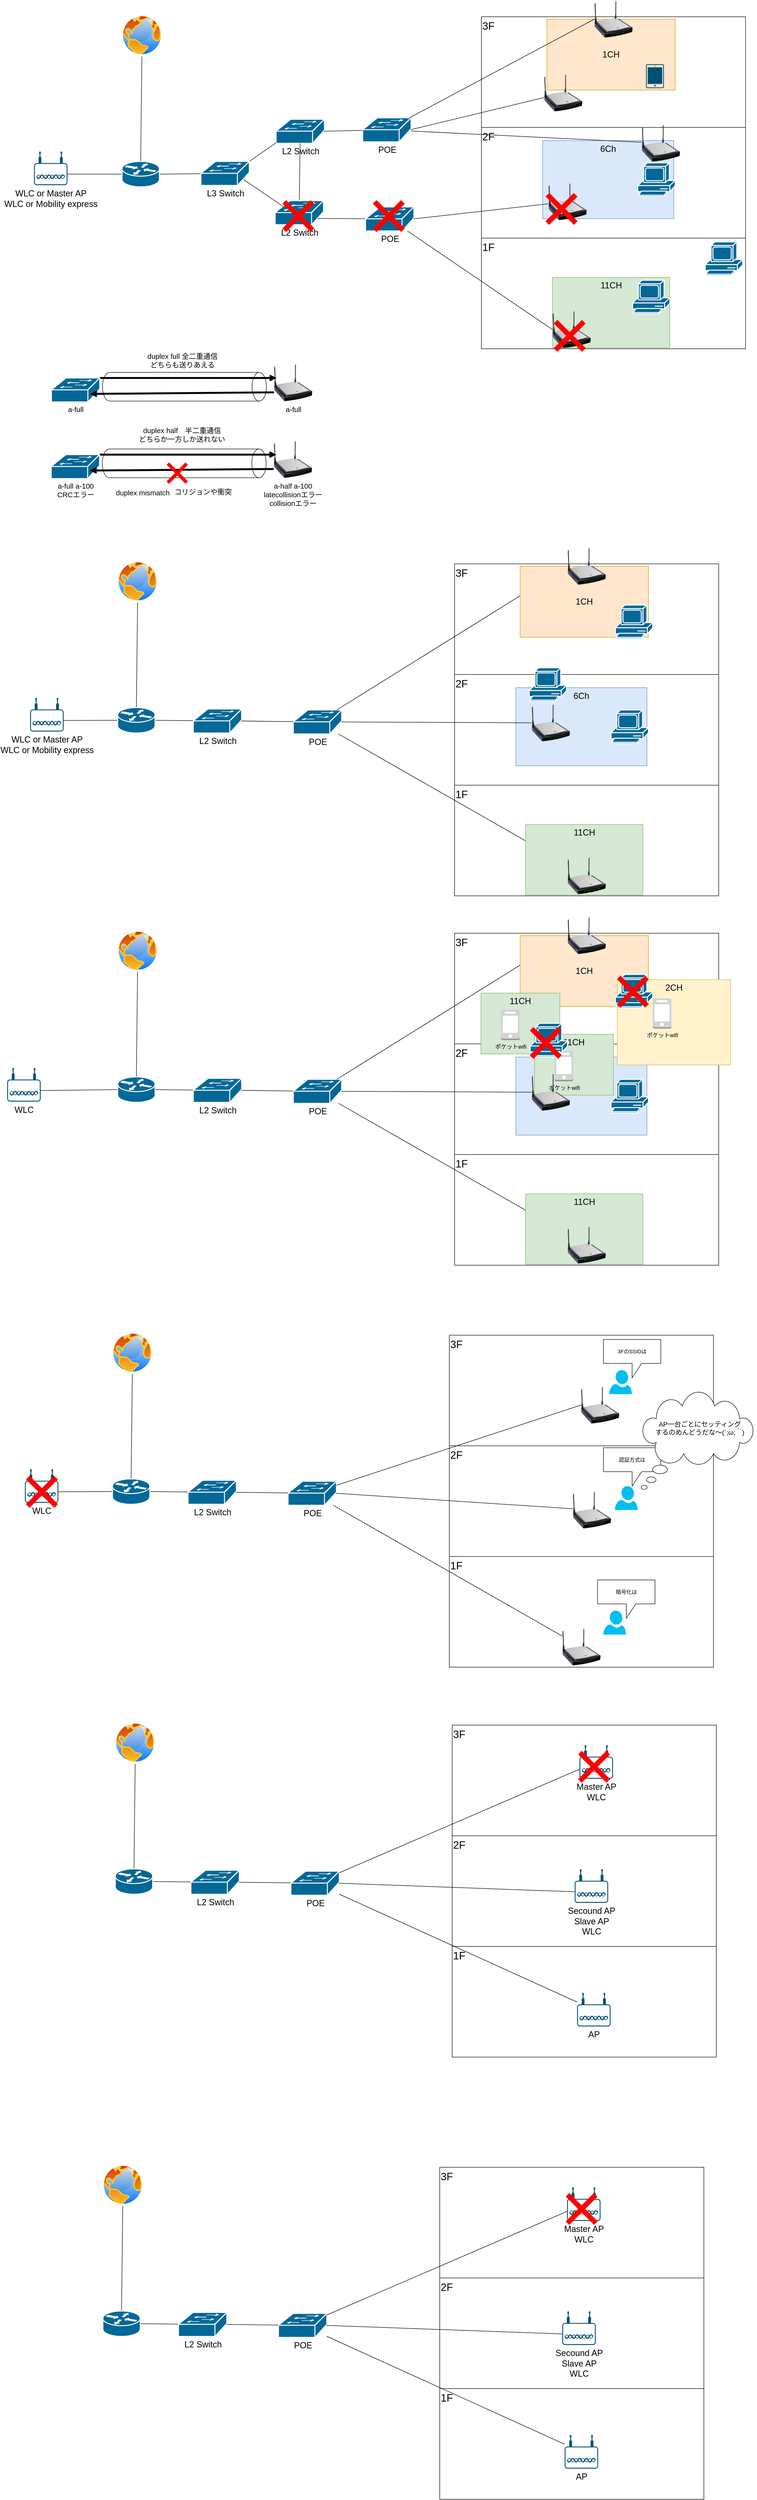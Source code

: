 <mxfile version="21.7.4" type="github">
  <diagram name="ページ1" id="ISea0skvDJ0-GTyt_ot8">
    <mxGraphModel dx="2734" dy="1416" grid="0" gridSize="10" guides="1" tooltips="1" connect="1" arrows="0" fold="1" page="0" pageScale="1" pageWidth="827" pageHeight="1169" math="0" shadow="0">
      <root>
        <mxCell id="0" />
        <mxCell id="1" parent="0" />
        <mxCell id="y21L1_D4y8wmVDUmnjSK-36" value="6Ch" style="whiteSpace=wrap;html=1;fontFamily=Helvetica;fontSize=18;verticalAlign=top;fillColor=#dae8fc;strokeColor=#6c8ebf;" parent="1" vertex="1">
          <mxGeometry x="1168" y="383.5" width="274" height="163" as="geometry" />
        </mxCell>
        <mxCell id="y21L1_D4y8wmVDUmnjSK-25" value="" style="group;fontSize=22;" parent="1" vertex="1" connectable="0">
          <mxGeometry x="1040" y="125" width="552" height="736" as="geometry" />
        </mxCell>
        <mxCell id="y21L1_D4y8wmVDUmnjSK-22" value="&lt;font style=&quot;font-size: 22px;&quot;&gt;1F&lt;/font&gt;" style="rounded=0;whiteSpace=wrap;html=1;fontFamily=Helvetica;fontSize=11;fontColor=default;fillColor=none;verticalAlign=top;align=left;" parent="y21L1_D4y8wmVDUmnjSK-25" vertex="1">
          <mxGeometry y="462" width="552" height="231" as="geometry" />
        </mxCell>
        <mxCell id="y21L1_D4y8wmVDUmnjSK-23" value="&lt;font style=&quot;font-size: 22px;&quot;&gt;2F&lt;/font&gt;" style="rounded=0;whiteSpace=wrap;html=1;fontFamily=Helvetica;fontSize=11;fontColor=default;fillColor=none;verticalAlign=top;align=left;" parent="y21L1_D4y8wmVDUmnjSK-25" vertex="1">
          <mxGeometry y="231" width="552" height="231" as="geometry" />
        </mxCell>
        <mxCell id="y21L1_D4y8wmVDUmnjSK-37" value="11CH" style="whiteSpace=wrap;html=1;fontFamily=Helvetica;fontSize=18;verticalAlign=top;fillColor=#d5e8d4;strokeColor=#82b366;" parent="y21L1_D4y8wmVDUmnjSK-25" vertex="1">
          <mxGeometry x="148.5" y="544" width="245" height="147" as="geometry" />
        </mxCell>
        <mxCell id="y21L1_D4y8wmVDUmnjSK-24" value="&lt;font style=&quot;font-size: 22px;&quot;&gt;3F&lt;/font&gt;" style="rounded=0;whiteSpace=wrap;html=1;fontFamily=Helvetica;fontSize=11;fontColor=default;fillColor=none;verticalAlign=top;align=left;" parent="y21L1_D4y8wmVDUmnjSK-25" vertex="1">
          <mxGeometry width="552" height="231" as="geometry" />
        </mxCell>
        <mxCell id="y21L1_D4y8wmVDUmnjSK-26" value="" style="shape=mxgraph.cisco.computers_and_peripherals.pc;sketch=0;html=1;pointerEvents=1;dashed=0;fillColor=#036897;strokeColor=#ffffff;strokeWidth=2;verticalLabelPosition=bottom;verticalAlign=top;align=center;outlineConnect=0;fontFamily=Helvetica;fontSize=11;fontColor=default;" parent="y21L1_D4y8wmVDUmnjSK-25" vertex="1">
          <mxGeometry x="316" y="550" width="78" height="70" as="geometry" />
        </mxCell>
        <mxCell id="y21L1_D4y8wmVDUmnjSK-34" value="" style="shape=mxgraph.cisco.computers_and_peripherals.pc;sketch=0;html=1;pointerEvents=1;dashed=0;fillColor=#036897;strokeColor=#ffffff;strokeWidth=2;verticalLabelPosition=bottom;verticalAlign=top;align=center;outlineConnect=0;fontFamily=Helvetica;fontSize=11;fontColor=default;" parent="y21L1_D4y8wmVDUmnjSK-25" vertex="1">
          <mxGeometry x="468" y="470" width="78" height="70" as="geometry" />
        </mxCell>
        <mxCell id="y21L1_D4y8wmVDUmnjSK-35" value="1CH" style="whiteSpace=wrap;html=1;fontFamily=Helvetica;fontSize=18;verticalAlign=middle;fillColor=#ffe6cc;strokeColor=#d79b00;" parent="y21L1_D4y8wmVDUmnjSK-25" vertex="1">
          <mxGeometry x="137" y="5" width="268" height="148" as="geometry" />
        </mxCell>
        <mxCell id="y21L1_D4y8wmVDUmnjSK-38" value="" style="image;html=1;image=img/lib/clip_art/networking/Wireless_Router_N_128x128.png;fontFamily=Helvetica;fontSize=11;fontColor=default;" parent="y21L1_D4y8wmVDUmnjSK-25" vertex="1">
          <mxGeometry x="236" y="-35" width="80" height="80" as="geometry" />
        </mxCell>
        <mxCell id="y21L1_D4y8wmVDUmnjSK-39" value="" style="image;html=1;image=img/lib/clip_art/networking/Wireless_Router_N_128x128.png;fontFamily=Helvetica;fontSize=11;fontColor=default;" parent="y21L1_D4y8wmVDUmnjSK-25" vertex="1">
          <mxGeometry x="131" y="119" width="80" height="80" as="geometry" />
        </mxCell>
        <mxCell id="y21L1_D4y8wmVDUmnjSK-40" value="" style="image;html=1;image=img/lib/clip_art/networking/Wireless_Router_N_128x128.png;fontFamily=Helvetica;fontSize=11;fontColor=default;" parent="y21L1_D4y8wmVDUmnjSK-25" vertex="1">
          <mxGeometry x="335" y="224" width="80" height="80" as="geometry" />
        </mxCell>
        <mxCell id="ws9a11WgU_F2Pa4hNLhd-21" value="" style="image;html=1;image=img/lib/clip_art/networking/Wireless_Router_N_128x128.png;fontFamily=Helvetica;fontSize=11;fontColor=default;" vertex="1" parent="y21L1_D4y8wmVDUmnjSK-25">
          <mxGeometry x="148.5" y="613" width="80" height="80" as="geometry" />
        </mxCell>
        <mxCell id="ws9a11WgU_F2Pa4hNLhd-23" value="" style="image;html=1;image=img/lib/clip_art/networking/Wireless_Router_N_128x128.png;fontFamily=Helvetica;fontSize=11;fontColor=default;" vertex="1" parent="y21L1_D4y8wmVDUmnjSK-25">
          <mxGeometry x="140" y="346" width="80" height="80" as="geometry" />
        </mxCell>
        <mxCell id="ws9a11WgU_F2Pa4hNLhd-32" value="&lt;span style=&quot;font-size: 150px;&quot;&gt;×&lt;/span&gt;" style="text;html=1;align=center;verticalAlign=middle;resizable=0;points=[];autosize=1;strokeColor=none;fillColor=none;fontSize=150;fontFamily=Helvetica;fontColor=#FF0000;" vertex="1" parent="y21L1_D4y8wmVDUmnjSK-25">
          <mxGeometry x="114" y="302" width="106" height="192" as="geometry" />
        </mxCell>
        <mxCell id="ws9a11WgU_F2Pa4hNLhd-33" value="&lt;span style=&quot;font-size: 150px;&quot;&gt;×&lt;/span&gt;" style="text;html=1;align=center;verticalAlign=middle;resizable=0;points=[];autosize=1;strokeColor=none;fillColor=none;fontSize=150;fontFamily=Helvetica;fontColor=#FF0000;" vertex="1" parent="y21L1_D4y8wmVDUmnjSK-25">
          <mxGeometry x="131" y="567" width="106" height="192" as="geometry" />
        </mxCell>
        <mxCell id="y21L1_D4y8wmVDUmnjSK-7" style="rounded=0;orthogonalLoop=1;jettySize=auto;html=1;exitX=1;exitY=0.67;exitDx=0;exitDy=0;exitPerimeter=0;entryX=0;entryY=0.5;entryDx=0;entryDy=0;entryPerimeter=0;endArrow=none;endFill=0;fontSize=18;" parent="1" source="y21L1_D4y8wmVDUmnjSK-2" target="y21L1_D4y8wmVDUmnjSK-3" edge="1">
          <mxGeometry relative="1" as="geometry" />
        </mxCell>
        <mxCell id="y21L1_D4y8wmVDUmnjSK-2" value="WLC or Master AP&lt;br style=&quot;border-color: var(--border-color);&quot;&gt;WLC or Mobility express" style="points=[[0.03,0.36,0],[0.18,0,0],[0.5,0.34,0],[0.82,0,0],[0.97,0.36,0],[1,0.67,0],[0.975,0.975,0],[0.5,1,0],[0.025,0.975,0],[0,0.67,0]];verticalLabelPosition=bottom;sketch=0;html=1;verticalAlign=top;aspect=fixed;align=center;pointerEvents=1;shape=mxgraph.cisco19.wireless_access_point;fillColor=#005073;strokeColor=none;fontSize=18;" parent="1" vertex="1">
          <mxGeometry x="105" y="406.5" width="70" height="70" as="geometry" />
        </mxCell>
        <mxCell id="y21L1_D4y8wmVDUmnjSK-8" style="edgeStyle=none;shape=connector;rounded=0;orthogonalLoop=1;jettySize=auto;html=1;exitX=1;exitY=0.5;exitDx=0;exitDy=0;exitPerimeter=0;labelBackgroundColor=default;strokeColor=default;fontFamily=Helvetica;fontSize=18;fontColor=default;endArrow=none;endFill=0;" parent="1" source="y21L1_D4y8wmVDUmnjSK-3" target="ws9a11WgU_F2Pa4hNLhd-2" edge="1">
          <mxGeometry relative="1" as="geometry" />
        </mxCell>
        <mxCell id="y21L1_D4y8wmVDUmnjSK-10" style="edgeStyle=none;shape=connector;rounded=0;orthogonalLoop=1;jettySize=auto;html=1;exitX=0.5;exitY=0;exitDx=0;exitDy=0;exitPerimeter=0;entryX=0.5;entryY=1;entryDx=0;entryDy=0;labelBackgroundColor=default;strokeColor=default;fontFamily=Helvetica;fontSize=11;fontColor=default;endArrow=none;endFill=0;" parent="1" source="y21L1_D4y8wmVDUmnjSK-3" target="y21L1_D4y8wmVDUmnjSK-4" edge="1">
          <mxGeometry relative="1" as="geometry" />
        </mxCell>
        <mxCell id="y21L1_D4y8wmVDUmnjSK-3" value="" style="shape=mxgraph.cisco.routers.router;sketch=0;html=1;pointerEvents=1;dashed=0;fillColor=#036897;strokeColor=#ffffff;strokeWidth=2;verticalLabelPosition=bottom;verticalAlign=top;align=center;outlineConnect=0;fontFamily=Helvetica;fontSize=18;fontColor=default;" parent="1" vertex="1">
          <mxGeometry x="289" y="427" width="78" height="53" as="geometry" />
        </mxCell>
        <mxCell id="y21L1_D4y8wmVDUmnjSK-4" value="" style="image;aspect=fixed;perimeter=ellipsePerimeter;html=1;align=center;shadow=0;dashed=0;spacingTop=3;image=img/lib/active_directory/internet_globe.svg;" parent="1" vertex="1">
          <mxGeometry x="286" y="119" width="89" height="89" as="geometry" />
        </mxCell>
        <mxCell id="y21L1_D4y8wmVDUmnjSK-16" style="edgeStyle=none;shape=connector;rounded=0;orthogonalLoop=1;jettySize=auto;html=1;exitX=0.98;exitY=0.5;exitDx=0;exitDy=0;exitPerimeter=0;labelBackgroundColor=default;strokeColor=default;fontFamily=Helvetica;fontSize=11;fontColor=default;endArrow=none;endFill=0;" parent="1" source="y21L1_D4y8wmVDUmnjSK-5" target="y21L1_D4y8wmVDUmnjSK-39" edge="1">
          <mxGeometry relative="1" as="geometry">
            <mxPoint x="1189" y="458.668" as="targetPoint" />
          </mxGeometry>
        </mxCell>
        <mxCell id="y21L1_D4y8wmVDUmnjSK-5" value="POE" style="shape=mxgraph.cisco.switches.workgroup_switch;sketch=0;html=1;pointerEvents=1;dashed=0;fillColor=#036897;strokeColor=#ffffff;strokeWidth=2;verticalLabelPosition=bottom;verticalAlign=top;align=center;outlineConnect=0;fontFamily=Helvetica;fontSize=18;fontColor=default;" parent="1" vertex="1">
          <mxGeometry x="792" y="336" width="101" height="50" as="geometry" />
        </mxCell>
        <mxCell id="y21L1_D4y8wmVDUmnjSK-9" style="edgeStyle=none;shape=connector;rounded=0;orthogonalLoop=1;jettySize=auto;html=1;exitX=0.98;exitY=0.5;exitDx=0;exitDy=0;exitPerimeter=0;labelBackgroundColor=default;strokeColor=default;fontFamily=Helvetica;fontSize=18;fontColor=default;endArrow=none;endFill=0;" parent="1" source="y21L1_D4y8wmVDUmnjSK-6" target="y21L1_D4y8wmVDUmnjSK-5" edge="1">
          <mxGeometry relative="1" as="geometry" />
        </mxCell>
        <mxCell id="y21L1_D4y8wmVDUmnjSK-6" value="L2 Switch" style="shape=mxgraph.cisco.switches.workgroup_switch;sketch=0;html=1;pointerEvents=1;dashed=0;fillColor=#036897;strokeColor=#ffffff;strokeWidth=2;verticalLabelPosition=bottom;verticalAlign=top;align=center;outlineConnect=0;fontFamily=Helvetica;fontSize=18;fontColor=default;" parent="1" vertex="1">
          <mxGeometry x="611" y="339" width="101" height="50" as="geometry" />
        </mxCell>
        <mxCell id="y21L1_D4y8wmVDUmnjSK-11" value="" style="shape=mxgraph.cisco.computers_and_peripherals.pc;sketch=0;html=1;pointerEvents=1;dashed=0;fillColor=#036897;strokeColor=#ffffff;strokeWidth=2;verticalLabelPosition=bottom;verticalAlign=top;align=center;outlineConnect=0;fontFamily=Helvetica;fontSize=11;fontColor=default;" parent="1" vertex="1">
          <mxGeometry x="1367" y="430" width="78" height="70" as="geometry" />
        </mxCell>
        <mxCell id="y21L1_D4y8wmVDUmnjSK-12" value="" style="sketch=0;points=[[0.015,0.015,0],[0.985,0.015,0],[0.985,0.985,0],[0.015,0.985,0],[0.25,0,0],[0.5,0,0],[0.75,0,0],[1,0.25,0],[1,0.5,0],[1,0.75,0],[0.75,1,0],[0.5,1,0],[0.25,1,0],[0,0.75,0],[0,0.5,0],[0,0.25,0]];verticalLabelPosition=bottom;html=1;verticalAlign=top;aspect=fixed;align=center;pointerEvents=1;shape=mxgraph.cisco19.handheld;fillColor=#005073;strokeColor=none;" parent="1" vertex="1">
          <mxGeometry x="1384" y="224" width="37.5" height="50" as="geometry" />
        </mxCell>
        <mxCell id="y21L1_D4y8wmVDUmnjSK-20" style="edgeStyle=none;shape=connector;rounded=0;orthogonalLoop=1;jettySize=auto;html=1;labelBackgroundColor=default;strokeColor=default;fontFamily=Helvetica;fontSize=11;fontColor=default;endArrow=none;endFill=0;" parent="1" source="y21L1_D4y8wmVDUmnjSK-40" target="y21L1_D4y8wmVDUmnjSK-5" edge="1">
          <mxGeometry relative="1" as="geometry">
            <mxPoint x="1276.0" y="794.9" as="sourcePoint" />
          </mxGeometry>
        </mxCell>
        <mxCell id="y21L1_D4y8wmVDUmnjSK-21" style="edgeStyle=none;shape=connector;rounded=0;orthogonalLoop=1;jettySize=auto;html=1;exitX=0;exitY=0.5;exitDx=0;exitDy=0;labelBackgroundColor=default;strokeColor=default;fontFamily=Helvetica;fontSize=11;fontColor=default;endArrow=none;endFill=0;" parent="1" source="y21L1_D4y8wmVDUmnjSK-38" target="y21L1_D4y8wmVDUmnjSK-5" edge="1">
          <mxGeometry relative="1" as="geometry">
            <mxPoint x="1276.0" y="145.9" as="sourcePoint" />
          </mxGeometry>
        </mxCell>
        <mxCell id="y21L1_D4y8wmVDUmnjSK-67" value="6Ch" style="whiteSpace=wrap;html=1;fontFamily=Helvetica;fontSize=18;verticalAlign=top;fillColor=#dae8fc;strokeColor=#6c8ebf;" parent="1" vertex="1">
          <mxGeometry x="1112" y="1525.5" width="274" height="163" as="geometry" />
        </mxCell>
        <mxCell id="y21L1_D4y8wmVDUmnjSK-79" style="rounded=0;orthogonalLoop=1;jettySize=auto;html=1;exitX=1;exitY=0.67;exitDx=0;exitDy=0;exitPerimeter=0;entryX=0;entryY=0.5;entryDx=0;entryDy=0;entryPerimeter=0;endArrow=none;endFill=0;fontSize=18;" parent="1" source="y21L1_D4y8wmVDUmnjSK-80" target="y21L1_D4y8wmVDUmnjSK-83" edge="1">
          <mxGeometry relative="1" as="geometry" />
        </mxCell>
        <mxCell id="y21L1_D4y8wmVDUmnjSK-80" value="WLC or Master AP&lt;br&gt;WLC or Mobility express" style="points=[[0.03,0.36,0],[0.18,0,0],[0.5,0.34,0],[0.82,0,0],[0.97,0.36,0],[1,0.67,0],[0.975,0.975,0],[0.5,1,0],[0.025,0.975,0],[0,0.67,0]];verticalLabelPosition=bottom;sketch=0;html=1;verticalAlign=top;aspect=fixed;align=center;pointerEvents=1;shape=mxgraph.cisco19.wireless_access_point;fillColor=#005073;strokeColor=none;fontSize=18;" parent="1" vertex="1">
          <mxGeometry x="97" y="1547" width="70" height="70" as="geometry" />
        </mxCell>
        <mxCell id="y21L1_D4y8wmVDUmnjSK-81" style="edgeStyle=none;shape=connector;rounded=0;orthogonalLoop=1;jettySize=auto;html=1;exitX=1;exitY=0.5;exitDx=0;exitDy=0;exitPerimeter=0;labelBackgroundColor=default;strokeColor=default;fontFamily=Helvetica;fontSize=18;fontColor=default;endArrow=none;endFill=0;" parent="1" source="y21L1_D4y8wmVDUmnjSK-83" target="y21L1_D4y8wmVDUmnjSK-88" edge="1">
          <mxGeometry relative="1" as="geometry" />
        </mxCell>
        <mxCell id="y21L1_D4y8wmVDUmnjSK-82" style="edgeStyle=none;shape=connector;rounded=0;orthogonalLoop=1;jettySize=auto;html=1;exitX=0.5;exitY=0;exitDx=0;exitDy=0;exitPerimeter=0;entryX=0.5;entryY=1;entryDx=0;entryDy=0;labelBackgroundColor=default;strokeColor=default;fontFamily=Helvetica;fontSize=11;fontColor=default;endArrow=none;endFill=0;" parent="1" source="y21L1_D4y8wmVDUmnjSK-83" target="y21L1_D4y8wmVDUmnjSK-84" edge="1">
          <mxGeometry relative="1" as="geometry" />
        </mxCell>
        <mxCell id="y21L1_D4y8wmVDUmnjSK-83" value="" style="shape=mxgraph.cisco.routers.router;sketch=0;html=1;pointerEvents=1;dashed=0;fillColor=#036897;strokeColor=#ffffff;strokeWidth=2;verticalLabelPosition=bottom;verticalAlign=top;align=center;outlineConnect=0;fontFamily=Helvetica;fontSize=18;fontColor=default;" parent="1" vertex="1">
          <mxGeometry x="280" y="1567" width="78" height="53" as="geometry" />
        </mxCell>
        <mxCell id="y21L1_D4y8wmVDUmnjSK-84" value="" style="image;aspect=fixed;perimeter=ellipsePerimeter;html=1;align=center;shadow=0;dashed=0;spacingTop=3;image=img/lib/active_directory/internet_globe.svg;" parent="1" vertex="1">
          <mxGeometry x="277" y="1259" width="89" height="89" as="geometry" />
        </mxCell>
        <mxCell id="y21L1_D4y8wmVDUmnjSK-85" style="edgeStyle=none;shape=connector;rounded=0;orthogonalLoop=1;jettySize=auto;html=1;exitX=0.98;exitY=0.5;exitDx=0;exitDy=0;exitPerimeter=0;labelBackgroundColor=default;strokeColor=default;fontFamily=Helvetica;fontSize=11;fontColor=default;endArrow=none;endFill=0;" parent="1" source="y21L1_D4y8wmVDUmnjSK-86" edge="1">
          <mxGeometry relative="1" as="geometry">
            <mxPoint x="1145" y="1598.818" as="targetPoint" />
          </mxGeometry>
        </mxCell>
        <mxCell id="y21L1_D4y8wmVDUmnjSK-86" value="POE" style="shape=mxgraph.cisco.switches.workgroup_switch;sketch=0;html=1;pointerEvents=1;dashed=0;fillColor=#036897;strokeColor=#ffffff;strokeWidth=2;verticalLabelPosition=bottom;verticalAlign=top;align=center;outlineConnect=0;fontFamily=Helvetica;fontSize=18;fontColor=default;" parent="1" vertex="1">
          <mxGeometry x="647" y="1572" width="101" height="50" as="geometry" />
        </mxCell>
        <mxCell id="y21L1_D4y8wmVDUmnjSK-87" style="edgeStyle=none;shape=connector;rounded=0;orthogonalLoop=1;jettySize=auto;html=1;exitX=0.98;exitY=0.5;exitDx=0;exitDy=0;exitPerimeter=0;labelBackgroundColor=default;strokeColor=default;fontFamily=Helvetica;fontSize=18;fontColor=default;endArrow=none;endFill=0;" parent="1" source="y21L1_D4y8wmVDUmnjSK-88" target="y21L1_D4y8wmVDUmnjSK-86" edge="1">
          <mxGeometry relative="1" as="geometry" />
        </mxCell>
        <mxCell id="y21L1_D4y8wmVDUmnjSK-88" value="L2 Switch" style="shape=mxgraph.cisco.switches.workgroup_switch;sketch=0;html=1;pointerEvents=1;dashed=0;fillColor=#036897;strokeColor=#ffffff;strokeWidth=2;verticalLabelPosition=bottom;verticalAlign=top;align=center;outlineConnect=0;fontFamily=Helvetica;fontSize=18;fontColor=default;" parent="1" vertex="1">
          <mxGeometry x="438" y="1570" width="101" height="50" as="geometry" />
        </mxCell>
        <mxCell id="y21L1_D4y8wmVDUmnjSK-89" value="" style="shape=mxgraph.cisco.computers_and_peripherals.pc;sketch=0;html=1;pointerEvents=1;dashed=0;fillColor=#036897;strokeColor=#ffffff;strokeWidth=2;verticalLabelPosition=bottom;verticalAlign=top;align=center;outlineConnect=0;fontFamily=Helvetica;fontSize=11;fontColor=default;" parent="1" vertex="1">
          <mxGeometry x="1311" y="1572" width="78" height="70" as="geometry" />
        </mxCell>
        <mxCell id="y21L1_D4y8wmVDUmnjSK-91" style="edgeStyle=none;shape=connector;rounded=0;orthogonalLoop=1;jettySize=auto;html=1;labelBackgroundColor=default;strokeColor=default;fontFamily=Helvetica;fontSize=11;fontColor=default;endArrow=none;endFill=0;" parent="1" target="y21L1_D4y8wmVDUmnjSK-86" edge="1">
          <mxGeometry relative="1" as="geometry">
            <mxPoint x="1220" y="1895.173" as="sourcePoint" />
          </mxGeometry>
        </mxCell>
        <mxCell id="y21L1_D4y8wmVDUmnjSK-92" style="edgeStyle=none;shape=connector;rounded=0;orthogonalLoop=1;jettySize=auto;html=1;exitX=0;exitY=0.5;exitDx=0;exitDy=0;labelBackgroundColor=default;strokeColor=default;fontFamily=Helvetica;fontSize=11;fontColor=default;endArrow=none;endFill=0;" parent="1" target="y21L1_D4y8wmVDUmnjSK-86" edge="1">
          <mxGeometry relative="1" as="geometry">
            <mxPoint x="1220" y="1272" as="sourcePoint" />
          </mxGeometry>
        </mxCell>
        <mxCell id="y21L1_D4y8wmVDUmnjSK-102" value="" style="group;fontSize=22;" parent="1" vertex="1" connectable="0">
          <mxGeometry x="984" y="1267" width="624" height="693" as="geometry" />
        </mxCell>
        <mxCell id="y21L1_D4y8wmVDUmnjSK-103" value="&lt;font style=&quot;font-size: 22px;&quot;&gt;1F&lt;/font&gt;" style="rounded=0;whiteSpace=wrap;html=1;fontFamily=Helvetica;fontSize=11;fontColor=default;fillColor=none;verticalAlign=top;align=left;" parent="y21L1_D4y8wmVDUmnjSK-102" vertex="1">
          <mxGeometry y="462" width="552" height="231" as="geometry" />
        </mxCell>
        <mxCell id="y21L1_D4y8wmVDUmnjSK-104" value="&lt;font style=&quot;font-size: 22px;&quot;&gt;2F&lt;/font&gt;" style="rounded=0;whiteSpace=wrap;html=1;fontFamily=Helvetica;fontSize=11;fontColor=default;fillColor=none;verticalAlign=top;align=left;" parent="y21L1_D4y8wmVDUmnjSK-102" vertex="1">
          <mxGeometry y="231" width="552" height="231" as="geometry" />
        </mxCell>
        <mxCell id="y21L1_D4y8wmVDUmnjSK-105" value="11CH" style="whiteSpace=wrap;html=1;fontFamily=Helvetica;fontSize=18;verticalAlign=top;fillColor=#d5e8d4;strokeColor=#82b366;" parent="y21L1_D4y8wmVDUmnjSK-102" vertex="1">
          <mxGeometry x="148.5" y="544" width="245" height="147" as="geometry" />
        </mxCell>
        <mxCell id="y21L1_D4y8wmVDUmnjSK-106" value="&lt;font style=&quot;font-size: 22px;&quot;&gt;3F&lt;/font&gt;" style="rounded=0;whiteSpace=wrap;html=1;fontFamily=Helvetica;fontSize=11;fontColor=default;fillColor=none;verticalAlign=top;align=left;" parent="y21L1_D4y8wmVDUmnjSK-102" vertex="1">
          <mxGeometry width="552" height="231" as="geometry" />
        </mxCell>
        <mxCell id="y21L1_D4y8wmVDUmnjSK-108" value="1CH" style="whiteSpace=wrap;html=1;fontFamily=Helvetica;fontSize=18;verticalAlign=middle;fillColor=#ffe6cc;strokeColor=#d79b00;" parent="y21L1_D4y8wmVDUmnjSK-102" vertex="1">
          <mxGeometry x="137" y="5" width="268" height="148" as="geometry" />
        </mxCell>
        <mxCell id="y21L1_D4y8wmVDUmnjSK-109" value="" style="image;html=1;image=img/lib/clip_art/networking/Wireless_Router_N_128x128.png;fontFamily=Helvetica;fontSize=11;fontColor=default;" parent="y21L1_D4y8wmVDUmnjSK-102" vertex="1">
          <mxGeometry x="236" y="-35" width="80" height="80" as="geometry" />
        </mxCell>
        <mxCell id="y21L1_D4y8wmVDUmnjSK-111" value="" style="image;html=1;image=img/lib/clip_art/networking/Wireless_Router_N_128x128.png;fontFamily=Helvetica;fontSize=11;fontColor=default;" parent="y21L1_D4y8wmVDUmnjSK-102" vertex="1">
          <mxGeometry x="236" y="611" width="80" height="80" as="geometry" />
        </mxCell>
        <mxCell id="y21L1_D4y8wmVDUmnjSK-119" value="" style="shape=mxgraph.cisco.computers_and_peripherals.pc;sketch=0;html=1;pointerEvents=1;dashed=0;fillColor=#036897;strokeColor=#ffffff;strokeWidth=2;verticalLabelPosition=bottom;verticalAlign=top;align=center;outlineConnect=0;fontFamily=Helvetica;fontSize=11;fontColor=default;" parent="y21L1_D4y8wmVDUmnjSK-102" vertex="1">
          <mxGeometry x="336" y="86" width="78" height="70" as="geometry" />
        </mxCell>
        <mxCell id="y21L1_D4y8wmVDUmnjSK-110" value="" style="image;html=1;image=img/lib/clip_art/networking/Wireless_Router_N_128x128.png;fontFamily=Helvetica;fontSize=11;fontColor=default;" parent="y21L1_D4y8wmVDUmnjSK-102" vertex="1">
          <mxGeometry x="161" y="292" width="80" height="80" as="geometry" />
        </mxCell>
        <mxCell id="y21L1_D4y8wmVDUmnjSK-121" value="" style="shape=mxgraph.cisco.computers_and_peripherals.pc;sketch=0;html=1;pointerEvents=1;dashed=0;fillColor=#036897;strokeColor=#ffffff;strokeWidth=2;verticalLabelPosition=bottom;verticalAlign=top;align=center;outlineConnect=0;fontFamily=Helvetica;fontSize=11;fontColor=default;" parent="y21L1_D4y8wmVDUmnjSK-102" vertex="1">
          <mxGeometry x="156" y="217" width="78" height="70" as="geometry" />
        </mxCell>
        <mxCell id="Gv_RDN-kAOqWAWIpM0Y3-1" value="6Ch" style="whiteSpace=wrap;html=1;fontFamily=Helvetica;fontSize=18;verticalAlign=top;fillColor=#dae8fc;strokeColor=#6c8ebf;" parent="1" vertex="1">
          <mxGeometry x="1112" y="2296.5" width="274" height="163" as="geometry" />
        </mxCell>
        <mxCell id="Gv_RDN-kAOqWAWIpM0Y3-2" style="rounded=0;orthogonalLoop=1;jettySize=auto;html=1;exitX=1;exitY=0.67;exitDx=0;exitDy=0;exitPerimeter=0;entryX=0;entryY=0.5;entryDx=0;entryDy=0;entryPerimeter=0;endArrow=none;endFill=0;fontSize=18;" parent="1" source="Gv_RDN-kAOqWAWIpM0Y3-3" target="Gv_RDN-kAOqWAWIpM0Y3-6" edge="1">
          <mxGeometry relative="1" as="geometry" />
        </mxCell>
        <mxCell id="Gv_RDN-kAOqWAWIpM0Y3-3" value="WLC" style="points=[[0.03,0.36,0],[0.18,0,0],[0.5,0.34,0],[0.82,0,0],[0.97,0.36,0],[1,0.67,0],[0.975,0.975,0],[0.5,1,0],[0.025,0.975,0],[0,0.67,0]];verticalLabelPosition=bottom;sketch=0;html=1;verticalAlign=top;aspect=fixed;align=center;pointerEvents=1;shape=mxgraph.cisco19.wireless_access_point;fillColor=#005073;strokeColor=none;fontSize=18;" parent="1" vertex="1">
          <mxGeometry x="49" y="2319.5" width="70" height="70" as="geometry" />
        </mxCell>
        <mxCell id="Gv_RDN-kAOqWAWIpM0Y3-4" style="edgeStyle=none;shape=connector;rounded=0;orthogonalLoop=1;jettySize=auto;html=1;exitX=1;exitY=0.5;exitDx=0;exitDy=0;exitPerimeter=0;labelBackgroundColor=default;strokeColor=default;fontFamily=Helvetica;fontSize=18;fontColor=default;endArrow=none;endFill=0;" parent="1" source="Gv_RDN-kAOqWAWIpM0Y3-6" target="Gv_RDN-kAOqWAWIpM0Y3-11" edge="1">
          <mxGeometry relative="1" as="geometry" />
        </mxCell>
        <mxCell id="Gv_RDN-kAOqWAWIpM0Y3-5" style="edgeStyle=none;shape=connector;rounded=0;orthogonalLoop=1;jettySize=auto;html=1;exitX=0.5;exitY=0;exitDx=0;exitDy=0;exitPerimeter=0;entryX=0.5;entryY=1;entryDx=0;entryDy=0;labelBackgroundColor=default;strokeColor=default;fontFamily=Helvetica;fontSize=11;fontColor=default;endArrow=none;endFill=0;" parent="1" source="Gv_RDN-kAOqWAWIpM0Y3-6" target="Gv_RDN-kAOqWAWIpM0Y3-7" edge="1">
          <mxGeometry relative="1" as="geometry" />
        </mxCell>
        <mxCell id="Gv_RDN-kAOqWAWIpM0Y3-6" value="" style="shape=mxgraph.cisco.routers.router;sketch=0;html=1;pointerEvents=1;dashed=0;fillColor=#036897;strokeColor=#ffffff;strokeWidth=2;verticalLabelPosition=bottom;verticalAlign=top;align=center;outlineConnect=0;fontFamily=Helvetica;fontSize=18;fontColor=default;" parent="1" vertex="1">
          <mxGeometry x="280" y="2338" width="78" height="53" as="geometry" />
        </mxCell>
        <mxCell id="Gv_RDN-kAOqWAWIpM0Y3-7" value="" style="image;aspect=fixed;perimeter=ellipsePerimeter;html=1;align=center;shadow=0;dashed=0;spacingTop=3;image=img/lib/active_directory/internet_globe.svg;" parent="1" vertex="1">
          <mxGeometry x="277" y="2030" width="89" height="89" as="geometry" />
        </mxCell>
        <mxCell id="Gv_RDN-kAOqWAWIpM0Y3-8" style="edgeStyle=none;shape=connector;rounded=0;orthogonalLoop=1;jettySize=auto;html=1;exitX=0.98;exitY=0.5;exitDx=0;exitDy=0;exitPerimeter=0;labelBackgroundColor=default;strokeColor=default;fontFamily=Helvetica;fontSize=11;fontColor=default;endArrow=none;endFill=0;" parent="1" source="Gv_RDN-kAOqWAWIpM0Y3-9" edge="1">
          <mxGeometry relative="1" as="geometry">
            <mxPoint x="1145" y="2369.818" as="targetPoint" />
          </mxGeometry>
        </mxCell>
        <mxCell id="Gv_RDN-kAOqWAWIpM0Y3-9" value="POE" style="shape=mxgraph.cisco.switches.workgroup_switch;sketch=0;html=1;pointerEvents=1;dashed=0;fillColor=#036897;strokeColor=#ffffff;strokeWidth=2;verticalLabelPosition=bottom;verticalAlign=top;align=center;outlineConnect=0;fontFamily=Helvetica;fontSize=18;fontColor=default;" parent="1" vertex="1">
          <mxGeometry x="647" y="2343" width="101" height="50" as="geometry" />
        </mxCell>
        <mxCell id="Gv_RDN-kAOqWAWIpM0Y3-10" style="edgeStyle=none;shape=connector;rounded=0;orthogonalLoop=1;jettySize=auto;html=1;exitX=0.98;exitY=0.5;exitDx=0;exitDy=0;exitPerimeter=0;labelBackgroundColor=default;strokeColor=default;fontFamily=Helvetica;fontSize=18;fontColor=default;endArrow=none;endFill=0;" parent="1" source="Gv_RDN-kAOqWAWIpM0Y3-11" target="Gv_RDN-kAOqWAWIpM0Y3-9" edge="1">
          <mxGeometry relative="1" as="geometry" />
        </mxCell>
        <mxCell id="Gv_RDN-kAOqWAWIpM0Y3-11" value="L2 Switch" style="shape=mxgraph.cisco.switches.workgroup_switch;sketch=0;html=1;pointerEvents=1;dashed=0;fillColor=#036897;strokeColor=#ffffff;strokeWidth=2;verticalLabelPosition=bottom;verticalAlign=top;align=center;outlineConnect=0;fontFamily=Helvetica;fontSize=18;fontColor=default;" parent="1" vertex="1">
          <mxGeometry x="438" y="2341" width="101" height="50" as="geometry" />
        </mxCell>
        <mxCell id="Gv_RDN-kAOqWAWIpM0Y3-12" value="" style="shape=mxgraph.cisco.computers_and_peripherals.pc;sketch=0;html=1;pointerEvents=1;dashed=0;fillColor=#036897;strokeColor=#ffffff;strokeWidth=2;verticalLabelPosition=bottom;verticalAlign=top;align=center;outlineConnect=0;fontFamily=Helvetica;fontSize=11;fontColor=default;" parent="1" vertex="1">
          <mxGeometry x="1311" y="2343" width="78" height="70" as="geometry" />
        </mxCell>
        <mxCell id="Gv_RDN-kAOqWAWIpM0Y3-13" style="edgeStyle=none;shape=connector;rounded=0;orthogonalLoop=1;jettySize=auto;html=1;labelBackgroundColor=default;strokeColor=default;fontFamily=Helvetica;fontSize=11;fontColor=default;endArrow=none;endFill=0;" parent="1" target="Gv_RDN-kAOqWAWIpM0Y3-9" edge="1">
          <mxGeometry relative="1" as="geometry">
            <mxPoint x="1220" y="2666.173" as="sourcePoint" />
          </mxGeometry>
        </mxCell>
        <mxCell id="Gv_RDN-kAOqWAWIpM0Y3-14" style="edgeStyle=none;shape=connector;rounded=0;orthogonalLoop=1;jettySize=auto;html=1;exitX=0;exitY=0.5;exitDx=0;exitDy=0;labelBackgroundColor=default;strokeColor=default;fontFamily=Helvetica;fontSize=11;fontColor=default;endArrow=none;endFill=0;" parent="1" target="Gv_RDN-kAOqWAWIpM0Y3-9" edge="1">
          <mxGeometry relative="1" as="geometry">
            <mxPoint x="1220" y="2043" as="sourcePoint" />
          </mxGeometry>
        </mxCell>
        <mxCell id="Gv_RDN-kAOqWAWIpM0Y3-15" value="" style="group;fontSize=22;" parent="1" vertex="1" connectable="0">
          <mxGeometry x="984" y="2038" width="624" height="693" as="geometry" />
        </mxCell>
        <mxCell id="Gv_RDN-kAOqWAWIpM0Y3-16" value="&lt;font style=&quot;font-size: 22px;&quot;&gt;1F&lt;/font&gt;" style="rounded=0;whiteSpace=wrap;html=1;fontFamily=Helvetica;fontSize=11;fontColor=default;fillColor=none;verticalAlign=top;align=left;" parent="Gv_RDN-kAOqWAWIpM0Y3-15" vertex="1">
          <mxGeometry y="462" width="552" height="231" as="geometry" />
        </mxCell>
        <mxCell id="Gv_RDN-kAOqWAWIpM0Y3-17" value="&lt;font style=&quot;font-size: 22px;&quot;&gt;2F&lt;/font&gt;" style="rounded=0;whiteSpace=wrap;html=1;fontFamily=Helvetica;fontSize=11;fontColor=default;fillColor=none;verticalAlign=top;align=left;" parent="Gv_RDN-kAOqWAWIpM0Y3-15" vertex="1">
          <mxGeometry y="231" width="552" height="231" as="geometry" />
        </mxCell>
        <mxCell id="Gv_RDN-kAOqWAWIpM0Y3-18" value="11CH" style="whiteSpace=wrap;html=1;fontFamily=Helvetica;fontSize=18;verticalAlign=top;fillColor=#d5e8d4;strokeColor=#82b366;" parent="Gv_RDN-kAOqWAWIpM0Y3-15" vertex="1">
          <mxGeometry x="148.5" y="544" width="245" height="147" as="geometry" />
        </mxCell>
        <mxCell id="Gv_RDN-kAOqWAWIpM0Y3-19" value="&lt;font style=&quot;font-size: 22px;&quot;&gt;3F&lt;/font&gt;" style="rounded=0;whiteSpace=wrap;html=1;fontFamily=Helvetica;fontSize=11;fontColor=default;fillColor=none;verticalAlign=top;align=left;" parent="Gv_RDN-kAOqWAWIpM0Y3-15" vertex="1">
          <mxGeometry width="552" height="231" as="geometry" />
        </mxCell>
        <mxCell id="Gv_RDN-kAOqWAWIpM0Y3-20" value="1CH" style="whiteSpace=wrap;html=1;fontFamily=Helvetica;fontSize=18;verticalAlign=middle;fillColor=#ffe6cc;strokeColor=#d79b00;" parent="Gv_RDN-kAOqWAWIpM0Y3-15" vertex="1">
          <mxGeometry x="137" y="5" width="268" height="148" as="geometry" />
        </mxCell>
        <mxCell id="Gv_RDN-kAOqWAWIpM0Y3-21" value="" style="image;html=1;image=img/lib/clip_art/networking/Wireless_Router_N_128x128.png;fontFamily=Helvetica;fontSize=11;fontColor=default;" parent="Gv_RDN-kAOqWAWIpM0Y3-15" vertex="1">
          <mxGeometry x="236" y="-35" width="80" height="80" as="geometry" />
        </mxCell>
        <mxCell id="Gv_RDN-kAOqWAWIpM0Y3-22" value="" style="image;html=1;image=img/lib/clip_art/networking/Wireless_Router_N_128x128.png;fontFamily=Helvetica;fontSize=11;fontColor=default;" parent="Gv_RDN-kAOqWAWIpM0Y3-15" vertex="1">
          <mxGeometry x="236" y="611" width="80" height="80" as="geometry" />
        </mxCell>
        <mxCell id="Gv_RDN-kAOqWAWIpM0Y3-23" value="11CH" style="whiteSpace=wrap;html=1;fontFamily=Helvetica;fontSize=18;verticalAlign=top;fillColor=#d5e8d4;strokeColor=#82b366;" parent="Gv_RDN-kAOqWAWIpM0Y3-15" vertex="1">
          <mxGeometry x="55" y="125" width="165" height="127" as="geometry" />
        </mxCell>
        <mxCell id="Gv_RDN-kAOqWAWIpM0Y3-24" value="ポケットwifi" style="outlineConnect=0;dashed=0;verticalLabelPosition=bottom;verticalAlign=top;align=center;html=1;shape=mxgraph.aws3.mobile_client;fillColor=#D2D3D3;gradientColor=none;" parent="Gv_RDN-kAOqWAWIpM0Y3-15" vertex="1">
          <mxGeometry x="97" y="160" width="39" height="63" as="geometry" />
        </mxCell>
        <mxCell id="Gv_RDN-kAOqWAWIpM0Y3-25" value="2CH" style="whiteSpace=wrap;html=1;fontFamily=Helvetica;fontSize=18;verticalAlign=top;fillColor=#fff2cc;strokeColor=#d6b656;" parent="Gv_RDN-kAOqWAWIpM0Y3-15" vertex="1">
          <mxGeometry x="340" y="97" width="237" height="178" as="geometry" />
        </mxCell>
        <mxCell id="Gv_RDN-kAOqWAWIpM0Y3-26" value="ポケットwifi" style="outlineConnect=0;dashed=0;verticalLabelPosition=bottom;verticalAlign=top;align=center;html=1;shape=mxgraph.aws3.mobile_client;fillColor=#D2D3D3;gradientColor=none;" parent="Gv_RDN-kAOqWAWIpM0Y3-15" vertex="1">
          <mxGeometry x="414" y="136" width="39" height="63" as="geometry" />
        </mxCell>
        <mxCell id="Gv_RDN-kAOqWAWIpM0Y3-27" value="" style="shape=mxgraph.cisco.computers_and_peripherals.pc;sketch=0;html=1;pointerEvents=1;dashed=0;fillColor=#036897;strokeColor=#ffffff;strokeWidth=2;verticalLabelPosition=bottom;verticalAlign=top;align=center;outlineConnect=0;fontFamily=Helvetica;fontSize=11;fontColor=default;" parent="Gv_RDN-kAOqWAWIpM0Y3-15" vertex="1">
          <mxGeometry x="336" y="86" width="78" height="70" as="geometry" />
        </mxCell>
        <mxCell id="Gv_RDN-kAOqWAWIpM0Y3-28" value="11CH" style="whiteSpace=wrap;html=1;fontFamily=Helvetica;fontSize=18;verticalAlign=top;fillColor=#d5e8d4;strokeColor=#82b366;" parent="Gv_RDN-kAOqWAWIpM0Y3-15" vertex="1">
          <mxGeometry x="167" y="211" width="165" height="127" as="geometry" />
        </mxCell>
        <mxCell id="Gv_RDN-kAOqWAWIpM0Y3-29" value="ポケットwifi" style="outlineConnect=0;dashed=0;verticalLabelPosition=bottom;verticalAlign=top;align=center;html=1;shape=mxgraph.aws3.mobile_client;fillColor=#D2D3D3;gradientColor=none;" parent="Gv_RDN-kAOqWAWIpM0Y3-15" vertex="1">
          <mxGeometry x="209" y="246" width="39" height="63" as="geometry" />
        </mxCell>
        <mxCell id="Gv_RDN-kAOqWAWIpM0Y3-30" value="" style="image;html=1;image=img/lib/clip_art/networking/Wireless_Router_N_128x128.png;fontFamily=Helvetica;fontSize=11;fontColor=default;" parent="Gv_RDN-kAOqWAWIpM0Y3-15" vertex="1">
          <mxGeometry x="161" y="292" width="80" height="80" as="geometry" />
        </mxCell>
        <mxCell id="Gv_RDN-kAOqWAWIpM0Y3-31" value="" style="shape=mxgraph.cisco.computers_and_peripherals.pc;sketch=0;html=1;pointerEvents=1;dashed=0;fillColor=#036897;strokeColor=#ffffff;strokeWidth=2;verticalLabelPosition=bottom;verticalAlign=top;align=center;outlineConnect=0;fontFamily=Helvetica;fontSize=11;fontColor=default;" parent="Gv_RDN-kAOqWAWIpM0Y3-15" vertex="1">
          <mxGeometry x="158" y="188" width="78" height="70" as="geometry" />
        </mxCell>
        <mxCell id="ws9a11WgU_F2Pa4hNLhd-35" value="&lt;span style=&quot;font-size: 150px;&quot;&gt;×&lt;/span&gt;" style="text;html=1;align=center;verticalAlign=middle;resizable=0;points=[];autosize=1;strokeColor=none;fillColor=none;fontSize=150;fontFamily=Helvetica;fontColor=#FF0000;" vertex="1" parent="Gv_RDN-kAOqWAWIpM0Y3-15">
          <mxGeometry x="319" y="23" width="106" height="192" as="geometry" />
        </mxCell>
        <mxCell id="ws9a11WgU_F2Pa4hNLhd-34" value="&lt;span style=&quot;font-size: 150px;&quot;&gt;×&lt;/span&gt;" style="text;html=1;align=center;verticalAlign=middle;resizable=0;points=[];autosize=1;strokeColor=none;fillColor=none;fontSize=150;fontFamily=Helvetica;fontColor=#FF0000;" vertex="1" parent="Gv_RDN-kAOqWAWIpM0Y3-15">
          <mxGeometry x="137" y="130" width="106" height="192" as="geometry" />
        </mxCell>
        <mxCell id="ws9a11WgU_F2Pa4hNLhd-8" style="edgeStyle=none;shape=connector;rounded=0;orthogonalLoop=1;jettySize=auto;html=1;exitX=0.87;exitY=0.74;exitDx=0;exitDy=0;exitPerimeter=0;labelBackgroundColor=default;strokeColor=default;fontFamily=Helvetica;fontSize=11;fontColor=default;endArrow=none;endFill=0;" edge="1" parent="1" source="ws9a11WgU_F2Pa4hNLhd-1" target="ws9a11WgU_F2Pa4hNLhd-7">
          <mxGeometry relative="1" as="geometry" />
        </mxCell>
        <mxCell id="ws9a11WgU_F2Pa4hNLhd-9" style="edgeStyle=none;shape=connector;rounded=0;orthogonalLoop=1;jettySize=auto;html=1;exitX=0.5;exitY=0;exitDx=0;exitDy=0;exitPerimeter=0;labelBackgroundColor=default;strokeColor=default;fontFamily=Helvetica;fontSize=11;fontColor=default;endArrow=none;endFill=0;" edge="1" parent="1" source="ws9a11WgU_F2Pa4hNLhd-1" target="y21L1_D4y8wmVDUmnjSK-6">
          <mxGeometry relative="1" as="geometry" />
        </mxCell>
        <mxCell id="ws9a11WgU_F2Pa4hNLhd-1" value="L2 Switch" style="shape=mxgraph.cisco.switches.workgroup_switch;sketch=0;html=1;pointerEvents=1;dashed=0;fillColor=#036897;strokeColor=#ffffff;strokeWidth=2;verticalLabelPosition=bottom;verticalAlign=top;align=center;outlineConnect=0;fontFamily=Helvetica;fontSize=18;fontColor=default;" vertex="1" parent="1">
          <mxGeometry x="609" y="509" width="101" height="50" as="geometry" />
        </mxCell>
        <mxCell id="ws9a11WgU_F2Pa4hNLhd-3" style="rounded=0;orthogonalLoop=1;jettySize=auto;html=1;exitX=1;exitY=0;exitDx=0;exitDy=0;exitPerimeter=0;entryX=0;entryY=0.98;entryDx=0;entryDy=0;entryPerimeter=0;endArrow=none;endFill=0;" edge="1" parent="1" source="ws9a11WgU_F2Pa4hNLhd-2" target="y21L1_D4y8wmVDUmnjSK-6">
          <mxGeometry relative="1" as="geometry" />
        </mxCell>
        <mxCell id="ws9a11WgU_F2Pa4hNLhd-6" style="edgeStyle=none;shape=connector;rounded=0;orthogonalLoop=1;jettySize=auto;html=1;exitX=0.87;exitY=0.74;exitDx=0;exitDy=0;exitPerimeter=0;entryX=0.16;entryY=0.23;entryDx=0;entryDy=0;entryPerimeter=0;labelBackgroundColor=default;strokeColor=default;fontFamily=Helvetica;fontSize=11;fontColor=default;endArrow=none;endFill=0;" edge="1" parent="1" source="ws9a11WgU_F2Pa4hNLhd-2" target="ws9a11WgU_F2Pa4hNLhd-1">
          <mxGeometry relative="1" as="geometry" />
        </mxCell>
        <mxCell id="ws9a11WgU_F2Pa4hNLhd-2" value="L3 Switch" style="shape=mxgraph.cisco.switches.workgroup_switch;sketch=0;html=1;pointerEvents=1;dashed=0;fillColor=#036897;strokeColor=#ffffff;strokeWidth=2;verticalLabelPosition=bottom;verticalAlign=top;align=center;outlineConnect=0;fontFamily=Helvetica;fontSize=18;fontColor=default;" vertex="1" parent="1">
          <mxGeometry x="454" y="427" width="101" height="50" as="geometry" />
        </mxCell>
        <mxCell id="ws9a11WgU_F2Pa4hNLhd-24" style="edgeStyle=none;shape=connector;rounded=0;orthogonalLoop=1;jettySize=auto;html=1;exitX=0.98;exitY=0.5;exitDx=0;exitDy=0;exitPerimeter=0;labelBackgroundColor=default;strokeColor=default;fontFamily=Helvetica;fontSize=11;fontColor=default;endArrow=none;endFill=0;" edge="1" parent="1" source="ws9a11WgU_F2Pa4hNLhd-7" target="ws9a11WgU_F2Pa4hNLhd-23">
          <mxGeometry relative="1" as="geometry" />
        </mxCell>
        <mxCell id="ws9a11WgU_F2Pa4hNLhd-7" value="POE" style="shape=mxgraph.cisco.switches.workgroup_switch;sketch=0;html=1;pointerEvents=1;dashed=0;fillColor=#036897;strokeColor=#ffffff;strokeWidth=2;verticalLabelPosition=bottom;verticalAlign=top;align=center;outlineConnect=0;fontFamily=Helvetica;fontSize=18;fontColor=default;" vertex="1" parent="1">
          <mxGeometry x="798" y="522" width="101" height="50" as="geometry" />
        </mxCell>
        <mxCell id="ws9a11WgU_F2Pa4hNLhd-22" style="edgeStyle=none;shape=connector;rounded=0;orthogonalLoop=1;jettySize=auto;html=1;exitX=0;exitY=0.5;exitDx=0;exitDy=0;labelBackgroundColor=default;strokeColor=default;fontFamily=Helvetica;fontSize=11;fontColor=default;endArrow=none;endFill=0;" edge="1" parent="1" source="ws9a11WgU_F2Pa4hNLhd-21" target="ws9a11WgU_F2Pa4hNLhd-7">
          <mxGeometry relative="1" as="geometry" />
        </mxCell>
        <mxCell id="ws9a11WgU_F2Pa4hNLhd-30" value="&lt;span style=&quot;font-size: 150px;&quot;&gt;×&lt;/span&gt;" style="text;html=1;align=center;verticalAlign=middle;resizable=0;points=[];autosize=1;strokeColor=none;fillColor=none;fontSize=150;fontFamily=Helvetica;fontColor=#FF0000;" vertex="1" parent="1">
          <mxGeometry x="604" y="442" width="106" height="192" as="geometry" />
        </mxCell>
        <mxCell id="ws9a11WgU_F2Pa4hNLhd-31" value="&lt;span style=&quot;font-size: 150px;&quot;&gt;×&lt;/span&gt;" style="text;html=1;align=center;verticalAlign=middle;resizable=0;points=[];autosize=1;strokeColor=none;fillColor=none;fontSize=150;fontFamily=Helvetica;fontColor=#FF0000;" vertex="1" parent="1">
          <mxGeometry x="793" y="442" width="106" height="192" as="geometry" />
        </mxCell>
        <mxCell id="ws9a11WgU_F2Pa4hNLhd-44" style="edgeStyle=none;shape=connector;rounded=0;orthogonalLoop=1;jettySize=auto;html=1;exitX=1;exitY=0;exitDx=0;exitDy=0;exitPerimeter=0;entryX=0.069;entryY=0.375;entryDx=0;entryDy=0;entryPerimeter=0;labelBackgroundColor=default;strokeColor=default;fontFamily=Helvetica;fontSize=15;fontColor=default;endArrow=open;endFill=0;strokeWidth=4;" edge="1" parent="1" source="ws9a11WgU_F2Pa4hNLhd-36" target="ws9a11WgU_F2Pa4hNLhd-37">
          <mxGeometry relative="1" as="geometry" />
        </mxCell>
        <mxCell id="ws9a11WgU_F2Pa4hNLhd-36" value="a-full" style="shape=mxgraph.cisco.switches.workgroup_switch;sketch=0;html=1;pointerEvents=1;dashed=0;fillColor=#036897;strokeColor=#ffffff;strokeWidth=2;verticalLabelPosition=bottom;verticalAlign=top;align=center;outlineConnect=0;fontFamily=Helvetica;fontSize=15;fontColor=default;" vertex="1" parent="1">
          <mxGeometry x="141.5" y="879" width="101" height="50" as="geometry" />
        </mxCell>
        <mxCell id="ws9a11WgU_F2Pa4hNLhd-45" style="edgeStyle=none;shape=connector;rounded=0;orthogonalLoop=1;jettySize=auto;html=1;exitX=0;exitY=0.75;exitDx=0;exitDy=0;entryX=0.797;entryY=0.665;entryDx=0;entryDy=0;entryPerimeter=0;labelBackgroundColor=default;strokeColor=default;fontFamily=Helvetica;fontSize=15;fontColor=default;endArrow=open;endFill=0;strokeWidth=4;" edge="1" parent="1" source="ws9a11WgU_F2Pa4hNLhd-37" target="ws9a11WgU_F2Pa4hNLhd-36">
          <mxGeometry relative="1" as="geometry" />
        </mxCell>
        <mxCell id="ws9a11WgU_F2Pa4hNLhd-37" value="a-full" style="image;html=1;image=img/lib/clip_art/networking/Wireless_Router_N_128x128.png;fontFamily=Helvetica;fontSize=15;fontColor=default;" vertex="1" parent="1">
          <mxGeometry x="606.5" y="849" width="80" height="80" as="geometry" />
        </mxCell>
        <mxCell id="ws9a11WgU_F2Pa4hNLhd-38" value="" style="shape=cylinder3;whiteSpace=wrap;html=1;boundedLbl=1;backgroundOutline=1;size=15;fontFamily=Helvetica;fontSize=15;fontColor=default;rotation=90;fillColor=none;" vertex="1" parent="1">
          <mxGeometry x="389.5" y="726" width="60" height="342.5" as="geometry" />
        </mxCell>
        <mxCell id="ws9a11WgU_F2Pa4hNLhd-42" value="duplex full 全二重通信&lt;br style=&quot;font-size: 15px;&quot;&gt;どちらも送りあえる" style="text;html=1;align=center;verticalAlign=middle;resizable=0;points=[];autosize=1;strokeColor=none;fillColor=none;fontSize=15;fontFamily=Helvetica;fontColor=default;" vertex="1" parent="1">
          <mxGeometry x="332.5" y="818" width="165" height="48" as="geometry" />
        </mxCell>
        <mxCell id="ws9a11WgU_F2Pa4hNLhd-43" value="duplex half　半二重通信&lt;br style=&quot;font-size: 15px;&quot;&gt;どちらか一方しか送れない" style="text;html=1;align=center;verticalAlign=middle;resizable=0;points=[];autosize=1;strokeColor=none;fillColor=none;fontSize=15;fontFamily=Helvetica;fontColor=default;" vertex="1" parent="1">
          <mxGeometry x="315" y="973" width="198" height="48" as="geometry" />
        </mxCell>
        <mxCell id="ws9a11WgU_F2Pa4hNLhd-51" style="edgeStyle=none;shape=connector;rounded=0;orthogonalLoop=1;jettySize=auto;html=1;exitX=1;exitY=0;exitDx=0;exitDy=0;exitPerimeter=0;entryX=0.069;entryY=0.375;entryDx=0;entryDy=0;entryPerimeter=0;labelBackgroundColor=default;strokeColor=default;fontFamily=Helvetica;fontSize=15;fontColor=default;endArrow=open;endFill=0;strokeWidth=4;" edge="1" parent="1" source="ws9a11WgU_F2Pa4hNLhd-52" target="ws9a11WgU_F2Pa4hNLhd-54">
          <mxGeometry relative="1" as="geometry" />
        </mxCell>
        <mxCell id="ws9a11WgU_F2Pa4hNLhd-52" value="a-full a-100&lt;br style=&quot;font-size: 15px;&quot;&gt;CRCエラー" style="shape=mxgraph.cisco.switches.workgroup_switch;sketch=0;html=1;pointerEvents=1;dashed=0;fillColor=#036897;strokeColor=#ffffff;strokeWidth=2;verticalLabelPosition=bottom;verticalAlign=top;align=center;outlineConnect=0;fontFamily=Helvetica;fontSize=15;fontColor=default;" vertex="1" parent="1">
          <mxGeometry x="141" y="1039" width="101" height="50" as="geometry" />
        </mxCell>
        <mxCell id="ws9a11WgU_F2Pa4hNLhd-53" style="edgeStyle=none;shape=connector;rounded=0;orthogonalLoop=1;jettySize=auto;html=1;exitX=0;exitY=0.75;exitDx=0;exitDy=0;entryX=0.797;entryY=0.665;entryDx=0;entryDy=0;entryPerimeter=0;labelBackgroundColor=default;strokeColor=default;fontFamily=Helvetica;fontSize=15;fontColor=default;endArrow=open;endFill=0;strokeWidth=4;" edge="1" parent="1" source="ws9a11WgU_F2Pa4hNLhd-54" target="ws9a11WgU_F2Pa4hNLhd-52">
          <mxGeometry relative="1" as="geometry" />
        </mxCell>
        <mxCell id="ws9a11WgU_F2Pa4hNLhd-54" value="a-half a-100&lt;br style=&quot;font-size: 15px;&quot;&gt;latecollisionエラー&lt;br style=&quot;font-size: 15px;&quot;&gt;collisionエラー" style="image;html=1;image=img/lib/clip_art/networking/Wireless_Router_N_128x128.png;fontFamily=Helvetica;fontSize=15;fontColor=default;" vertex="1" parent="1">
          <mxGeometry x="606" y="1009" width="80" height="80" as="geometry" />
        </mxCell>
        <mxCell id="ws9a11WgU_F2Pa4hNLhd-55" value="" style="shape=cylinder3;whiteSpace=wrap;html=1;boundedLbl=1;backgroundOutline=1;size=15;fontFamily=Helvetica;fontSize=15;fontColor=default;rotation=90;fillColor=none;" vertex="1" parent="1">
          <mxGeometry x="389" y="886" width="60" height="342.5" as="geometry" />
        </mxCell>
        <mxCell id="ws9a11WgU_F2Pa4hNLhd-56" value="&lt;font style=&quot;font-size: 100px;&quot;&gt;×&lt;/font&gt;" style="text;html=1;align=center;verticalAlign=middle;resizable=0;points=[];autosize=1;strokeColor=none;fillColor=none;fontSize=100;fontFamily=Helvetica;fontColor=#FF0000;" vertex="1" parent="1">
          <mxGeometry x="366" y="1009" width="76" height="132" as="geometry" />
        </mxCell>
        <mxCell id="ws9a11WgU_F2Pa4hNLhd-57" value="duplex mismatch" style="text;html=1;align=center;verticalAlign=middle;resizable=0;points=[];autosize=1;strokeColor=none;fillColor=none;fontSize=15;fontFamily=Helvetica;fontColor=default;" vertex="1" parent="1">
          <mxGeometry x="266" y="1103" width="131" height="30" as="geometry" />
        </mxCell>
        <mxCell id="ws9a11WgU_F2Pa4hNLhd-58" value="コリジョンや衝突" style="text;html=1;align=center;verticalAlign=middle;resizable=0;points=[];autosize=1;strokeColor=none;fillColor=none;fontSize=15;fontFamily=Helvetica;fontColor=default;" vertex="1" parent="1">
          <mxGeometry x="389" y="1101" width="138" height="30" as="geometry" />
        </mxCell>
        <mxCell id="ws9a11WgU_F2Pa4hNLhd-111" style="rounded=0;orthogonalLoop=1;jettySize=auto;html=1;exitX=1;exitY=0.67;exitDx=0;exitDy=0;exitPerimeter=0;entryX=0;entryY=0.5;entryDx=0;entryDy=0;entryPerimeter=0;endArrow=none;endFill=0;fontSize=18;" edge="1" parent="1" source="ws9a11WgU_F2Pa4hNLhd-112" target="ws9a11WgU_F2Pa4hNLhd-115">
          <mxGeometry relative="1" as="geometry" />
        </mxCell>
        <mxCell id="ws9a11WgU_F2Pa4hNLhd-112" value="WLC" style="points=[[0.03,0.36,0],[0.18,0,0],[0.5,0.34,0],[0.82,0,0],[0.97,0.36,0],[1,0.67,0],[0.975,0.975,0],[0.5,1,0],[0.025,0.975,0],[0,0.67,0]];verticalLabelPosition=bottom;sketch=0;html=1;verticalAlign=top;aspect=fixed;align=center;pointerEvents=1;shape=mxgraph.cisco19.wireless_access_point;fillColor=#005073;strokeColor=none;fontSize=18;" vertex="1" parent="1">
          <mxGeometry x="86" y="3157" width="70" height="70" as="geometry" />
        </mxCell>
        <mxCell id="ws9a11WgU_F2Pa4hNLhd-113" style="edgeStyle=none;shape=connector;rounded=0;orthogonalLoop=1;jettySize=auto;html=1;exitX=1;exitY=0.5;exitDx=0;exitDy=0;exitPerimeter=0;labelBackgroundColor=default;strokeColor=default;fontFamily=Helvetica;fontSize=18;fontColor=default;endArrow=none;endFill=0;" edge="1" parent="1" source="ws9a11WgU_F2Pa4hNLhd-115" target="ws9a11WgU_F2Pa4hNLhd-120">
          <mxGeometry relative="1" as="geometry" />
        </mxCell>
        <mxCell id="ws9a11WgU_F2Pa4hNLhd-114" style="edgeStyle=none;shape=connector;rounded=0;orthogonalLoop=1;jettySize=auto;html=1;exitX=0.5;exitY=0;exitDx=0;exitDy=0;exitPerimeter=0;entryX=0.5;entryY=1;entryDx=0;entryDy=0;labelBackgroundColor=default;strokeColor=default;fontFamily=Helvetica;fontSize=11;fontColor=default;endArrow=none;endFill=0;" edge="1" parent="1" source="ws9a11WgU_F2Pa4hNLhd-115" target="ws9a11WgU_F2Pa4hNLhd-116">
          <mxGeometry relative="1" as="geometry" />
        </mxCell>
        <mxCell id="ws9a11WgU_F2Pa4hNLhd-115" value="" style="shape=mxgraph.cisco.routers.router;sketch=0;html=1;pointerEvents=1;dashed=0;fillColor=#036897;strokeColor=#ffffff;strokeWidth=2;verticalLabelPosition=bottom;verticalAlign=top;align=center;outlineConnect=0;fontFamily=Helvetica;fontSize=18;fontColor=default;" vertex="1" parent="1">
          <mxGeometry x="269" y="3177" width="78" height="53" as="geometry" />
        </mxCell>
        <mxCell id="ws9a11WgU_F2Pa4hNLhd-116" value="" style="image;aspect=fixed;perimeter=ellipsePerimeter;html=1;align=center;shadow=0;dashed=0;spacingTop=3;image=img/lib/active_directory/internet_globe.svg;" vertex="1" parent="1">
          <mxGeometry x="266" y="2869" width="89" height="89" as="geometry" />
        </mxCell>
        <mxCell id="ws9a11WgU_F2Pa4hNLhd-117" style="edgeStyle=none;shape=connector;rounded=0;orthogonalLoop=1;jettySize=auto;html=1;exitX=0.98;exitY=0.5;exitDx=0;exitDy=0;exitPerimeter=0;labelBackgroundColor=default;strokeColor=default;fontFamily=Helvetica;fontSize=11;fontColor=default;endArrow=none;endFill=0;" edge="1" parent="1" source="ws9a11WgU_F2Pa4hNLhd-118" target="ws9a11WgU_F2Pa4hNLhd-129">
          <mxGeometry relative="1" as="geometry">
            <mxPoint x="1134" y="3208.818" as="targetPoint" />
          </mxGeometry>
        </mxCell>
        <mxCell id="ws9a11WgU_F2Pa4hNLhd-118" value="POE" style="shape=mxgraph.cisco.switches.workgroup_switch;sketch=0;html=1;pointerEvents=1;dashed=0;fillColor=#036897;strokeColor=#ffffff;strokeWidth=2;verticalLabelPosition=bottom;verticalAlign=top;align=center;outlineConnect=0;fontFamily=Helvetica;fontSize=18;fontColor=default;" vertex="1" parent="1">
          <mxGeometry x="636" y="3182" width="101" height="50" as="geometry" />
        </mxCell>
        <mxCell id="ws9a11WgU_F2Pa4hNLhd-119" style="edgeStyle=none;shape=connector;rounded=0;orthogonalLoop=1;jettySize=auto;html=1;exitX=0.98;exitY=0.5;exitDx=0;exitDy=0;exitPerimeter=0;labelBackgroundColor=default;strokeColor=default;fontFamily=Helvetica;fontSize=18;fontColor=default;endArrow=none;endFill=0;" edge="1" parent="1" source="ws9a11WgU_F2Pa4hNLhd-120" target="ws9a11WgU_F2Pa4hNLhd-118">
          <mxGeometry relative="1" as="geometry" />
        </mxCell>
        <mxCell id="ws9a11WgU_F2Pa4hNLhd-120" value="L2 Switch" style="shape=mxgraph.cisco.switches.workgroup_switch;sketch=0;html=1;pointerEvents=1;dashed=0;fillColor=#036897;strokeColor=#ffffff;strokeWidth=2;verticalLabelPosition=bottom;verticalAlign=top;align=center;outlineConnect=0;fontFamily=Helvetica;fontSize=18;fontColor=default;" vertex="1" parent="1">
          <mxGeometry x="427" y="3180" width="101" height="50" as="geometry" />
        </mxCell>
        <mxCell id="ws9a11WgU_F2Pa4hNLhd-121" style="edgeStyle=none;shape=connector;rounded=0;orthogonalLoop=1;jettySize=auto;html=1;labelBackgroundColor=default;strokeColor=default;fontFamily=Helvetica;fontSize=11;fontColor=default;endArrow=none;endFill=0;" edge="1" parent="1" target="ws9a11WgU_F2Pa4hNLhd-118">
          <mxGeometry relative="1" as="geometry">
            <mxPoint x="1209" y="3505.173" as="sourcePoint" />
          </mxGeometry>
        </mxCell>
        <mxCell id="ws9a11WgU_F2Pa4hNLhd-122" style="edgeStyle=none;shape=connector;rounded=0;orthogonalLoop=1;jettySize=auto;html=1;exitX=0;exitY=0.5;exitDx=0;exitDy=0;labelBackgroundColor=default;strokeColor=default;fontFamily=Helvetica;fontSize=11;fontColor=default;endArrow=none;endFill=0;" edge="1" parent="1" target="ws9a11WgU_F2Pa4hNLhd-118" source="ws9a11WgU_F2Pa4hNLhd-126">
          <mxGeometry relative="1" as="geometry">
            <mxPoint x="1209" y="2882" as="sourcePoint" />
          </mxGeometry>
        </mxCell>
        <mxCell id="ws9a11WgU_F2Pa4hNLhd-123" value="" style="group;fontSize=22;" vertex="1" connectable="0" parent="1">
          <mxGeometry x="973" y="2877" width="636" height="693" as="geometry" />
        </mxCell>
        <mxCell id="ws9a11WgU_F2Pa4hNLhd-124" value="&lt;font style=&quot;font-size: 22px;&quot;&gt;1F&lt;/font&gt;" style="rounded=0;whiteSpace=wrap;html=1;fontFamily=Helvetica;fontSize=11;fontColor=default;fillColor=none;verticalAlign=top;align=left;" vertex="1" parent="ws9a11WgU_F2Pa4hNLhd-123">
          <mxGeometry y="462" width="552" height="231" as="geometry" />
        </mxCell>
        <mxCell id="ws9a11WgU_F2Pa4hNLhd-125" value="&lt;font style=&quot;font-size: 22px;&quot;&gt;3F&lt;/font&gt;" style="rounded=0;whiteSpace=wrap;html=1;fontFamily=Helvetica;fontSize=11;fontColor=default;fillColor=none;verticalAlign=top;align=left;" vertex="1" parent="ws9a11WgU_F2Pa4hNLhd-123">
          <mxGeometry width="552" height="231" as="geometry" />
        </mxCell>
        <mxCell id="ws9a11WgU_F2Pa4hNLhd-127" value="" style="image;html=1;image=img/lib/clip_art/networking/Wireless_Router_N_128x128.png;fontFamily=Helvetica;fontSize=11;fontColor=default;" vertex="1" parent="ws9a11WgU_F2Pa4hNLhd-123">
          <mxGeometry x="236" y="611" width="80" height="80" as="geometry" />
        </mxCell>
        <mxCell id="ws9a11WgU_F2Pa4hNLhd-128" value="&lt;font style=&quot;font-size: 22px;&quot;&gt;2F&lt;/font&gt;" style="rounded=0;whiteSpace=wrap;html=1;fontFamily=Helvetica;fontSize=11;fontColor=default;fillColor=none;verticalAlign=top;align=left;" vertex="1" parent="ws9a11WgU_F2Pa4hNLhd-123">
          <mxGeometry y="231" width="552" height="231" as="geometry" />
        </mxCell>
        <mxCell id="ws9a11WgU_F2Pa4hNLhd-129" value="" style="image;html=1;image=img/lib/clip_art/networking/Wireless_Router_N_128x128.png;fontFamily=Helvetica;fontSize=11;fontColor=default;" vertex="1" parent="ws9a11WgU_F2Pa4hNLhd-123">
          <mxGeometry x="258" y="325" width="80" height="80" as="geometry" />
        </mxCell>
        <mxCell id="ws9a11WgU_F2Pa4hNLhd-126" value="" style="image;html=1;image=img/lib/clip_art/networking/Wireless_Router_N_128x128.png;fontFamily=Helvetica;fontSize=11;fontColor=default;" vertex="1" parent="ws9a11WgU_F2Pa4hNLhd-123">
          <mxGeometry x="275" y="106" width="80" height="80" as="geometry" />
        </mxCell>
        <mxCell id="ws9a11WgU_F2Pa4hNLhd-130" value="" style="verticalLabelPosition=bottom;html=1;verticalAlign=top;align=center;strokeColor=none;fillColor=#00BEF2;shape=mxgraph.azure.user;fontFamily=Helvetica;fontSize=11;fontColor=default;" vertex="1" parent="ws9a11WgU_F2Pa4hNLhd-123">
          <mxGeometry x="334" y="73" width="47.5" height="50" as="geometry" />
        </mxCell>
        <mxCell id="ws9a11WgU_F2Pa4hNLhd-133" value="3FのSSIDは" style="shape=callout;whiteSpace=wrap;html=1;perimeter=calloutPerimeter;fontFamily=Helvetica;fontSize=11;fontColor=default;" vertex="1" parent="ws9a11WgU_F2Pa4hNLhd-123">
          <mxGeometry x="322" y="9" width="120" height="80" as="geometry" />
        </mxCell>
        <mxCell id="ws9a11WgU_F2Pa4hNLhd-134" value="" style="verticalLabelPosition=bottom;html=1;verticalAlign=top;align=center;strokeColor=none;fillColor=#00BEF2;shape=mxgraph.azure.user;fontFamily=Helvetica;fontSize=11;fontColor=default;" vertex="1" parent="ws9a11WgU_F2Pa4hNLhd-123">
          <mxGeometry x="346" y="315" width="47.5" height="50" as="geometry" />
        </mxCell>
        <mxCell id="ws9a11WgU_F2Pa4hNLhd-135" value="認証方式は" style="shape=callout;whiteSpace=wrap;html=1;perimeter=calloutPerimeter;fontFamily=Helvetica;fontSize=11;fontColor=default;" vertex="1" parent="ws9a11WgU_F2Pa4hNLhd-123">
          <mxGeometry x="322" y="235" width="120" height="80" as="geometry" />
        </mxCell>
        <mxCell id="ws9a11WgU_F2Pa4hNLhd-139" value="" style="verticalLabelPosition=bottom;html=1;verticalAlign=top;align=center;strokeColor=none;fillColor=#00BEF2;shape=mxgraph.azure.user;fontFamily=Helvetica;fontSize=11;fontColor=default;" vertex="1" parent="ws9a11WgU_F2Pa4hNLhd-123">
          <mxGeometry x="321.75" y="575" width="47.5" height="50" as="geometry" />
        </mxCell>
        <mxCell id="ws9a11WgU_F2Pa4hNLhd-140" value="暗号化は" style="shape=callout;whiteSpace=wrap;html=1;perimeter=calloutPerimeter;fontFamily=Helvetica;fontSize=11;fontColor=default;" vertex="1" parent="ws9a11WgU_F2Pa4hNLhd-123">
          <mxGeometry x="309.75" y="511" width="120" height="80" as="geometry" />
        </mxCell>
        <mxCell id="ws9a11WgU_F2Pa4hNLhd-142" value="" style="whiteSpace=wrap;html=1;shape=mxgraph.basic.cloud_callout;fontFamily=Helvetica;fontSize=11;fontColor=default;" vertex="1" parent="ws9a11WgU_F2Pa4hNLhd-123">
          <mxGeometry x="401" y="119" width="235" height="203" as="geometry" />
        </mxCell>
        <mxCell id="ws9a11WgU_F2Pa4hNLhd-143" value="AP一台ごとにセッティング&lt;br style=&quot;font-size: 14px;&quot;&gt;するのめんどうだな～(´;ω;｀)" style="text;html=1;align=center;verticalAlign=middle;resizable=0;points=[];autosize=1;strokeColor=none;fillColor=none;fontSize=14;fontFamily=Helvetica;fontColor=default;" vertex="1" parent="ws9a11WgU_F2Pa4hNLhd-123">
          <mxGeometry x="420" y="171" width="205" height="46" as="geometry" />
        </mxCell>
        <mxCell id="ws9a11WgU_F2Pa4hNLhd-146" style="edgeStyle=none;shape=connector;rounded=0;orthogonalLoop=1;jettySize=auto;html=1;exitX=1;exitY=0.5;exitDx=0;exitDy=0;exitPerimeter=0;labelBackgroundColor=default;strokeColor=default;fontFamily=Helvetica;fontSize=18;fontColor=default;endArrow=none;endFill=0;" edge="1" parent="1" source="ws9a11WgU_F2Pa4hNLhd-148" target="ws9a11WgU_F2Pa4hNLhd-153">
          <mxGeometry relative="1" as="geometry" />
        </mxCell>
        <mxCell id="ws9a11WgU_F2Pa4hNLhd-147" style="edgeStyle=none;shape=connector;rounded=0;orthogonalLoop=1;jettySize=auto;html=1;exitX=0.5;exitY=0;exitDx=0;exitDy=0;exitPerimeter=0;entryX=0.5;entryY=1;entryDx=0;entryDy=0;labelBackgroundColor=default;strokeColor=default;fontFamily=Helvetica;fontSize=11;fontColor=default;endArrow=none;endFill=0;" edge="1" parent="1" source="ws9a11WgU_F2Pa4hNLhd-148" target="ws9a11WgU_F2Pa4hNLhd-149">
          <mxGeometry relative="1" as="geometry" />
        </mxCell>
        <mxCell id="ws9a11WgU_F2Pa4hNLhd-148" value="" style="shape=mxgraph.cisco.routers.router;sketch=0;html=1;pointerEvents=1;dashed=0;fillColor=#036897;strokeColor=#ffffff;strokeWidth=2;verticalLabelPosition=bottom;verticalAlign=top;align=center;outlineConnect=0;fontFamily=Helvetica;fontSize=18;fontColor=default;" vertex="1" parent="1">
          <mxGeometry x="275" y="3991" width="78" height="53" as="geometry" />
        </mxCell>
        <mxCell id="ws9a11WgU_F2Pa4hNLhd-149" value="" style="image;aspect=fixed;perimeter=ellipsePerimeter;html=1;align=center;shadow=0;dashed=0;spacingTop=3;image=img/lib/active_directory/internet_globe.svg;" vertex="1" parent="1">
          <mxGeometry x="272" y="3683" width="89" height="89" as="geometry" />
        </mxCell>
        <mxCell id="ws9a11WgU_F2Pa4hNLhd-150" style="edgeStyle=none;shape=connector;rounded=0;orthogonalLoop=1;jettySize=auto;html=1;exitX=0.98;exitY=0.5;exitDx=0;exitDy=0;exitPerimeter=0;labelBackgroundColor=default;strokeColor=default;fontFamily=Helvetica;fontSize=11;fontColor=default;endArrow=none;endFill=0;entryX=0;entryY=0.67;entryDx=0;entryDy=0;entryPerimeter=0;" edge="1" parent="1" source="ws9a11WgU_F2Pa4hNLhd-151" target="ws9a11WgU_F2Pa4hNLhd-172">
          <mxGeometry relative="1" as="geometry">
            <mxPoint x="1225" y="4042.244" as="targetPoint" />
          </mxGeometry>
        </mxCell>
        <mxCell id="ws9a11WgU_F2Pa4hNLhd-151" value="POE" style="shape=mxgraph.cisco.switches.workgroup_switch;sketch=0;html=1;pointerEvents=1;dashed=0;fillColor=#036897;strokeColor=#ffffff;strokeWidth=2;verticalLabelPosition=bottom;verticalAlign=top;align=center;outlineConnect=0;fontFamily=Helvetica;fontSize=18;fontColor=default;" vertex="1" parent="1">
          <mxGeometry x="642" y="3996" width="101" height="50" as="geometry" />
        </mxCell>
        <mxCell id="ws9a11WgU_F2Pa4hNLhd-152" style="edgeStyle=none;shape=connector;rounded=0;orthogonalLoop=1;jettySize=auto;html=1;exitX=0.98;exitY=0.5;exitDx=0;exitDy=0;exitPerimeter=0;labelBackgroundColor=default;strokeColor=default;fontFamily=Helvetica;fontSize=18;fontColor=default;endArrow=none;endFill=0;" edge="1" parent="1" source="ws9a11WgU_F2Pa4hNLhd-153" target="ws9a11WgU_F2Pa4hNLhd-151">
          <mxGeometry relative="1" as="geometry" />
        </mxCell>
        <mxCell id="ws9a11WgU_F2Pa4hNLhd-153" value="L2 Switch" style="shape=mxgraph.cisco.switches.workgroup_switch;sketch=0;html=1;pointerEvents=1;dashed=0;fillColor=#036897;strokeColor=#ffffff;strokeWidth=2;verticalLabelPosition=bottom;verticalAlign=top;align=center;outlineConnect=0;fontFamily=Helvetica;fontSize=18;fontColor=default;" vertex="1" parent="1">
          <mxGeometry x="433" y="3994" width="101" height="50" as="geometry" />
        </mxCell>
        <mxCell id="ws9a11WgU_F2Pa4hNLhd-154" style="edgeStyle=none;shape=connector;rounded=0;orthogonalLoop=1;jettySize=auto;html=1;labelBackgroundColor=default;strokeColor=default;fontFamily=Helvetica;fontSize=11;fontColor=default;endArrow=none;endFill=0;" edge="1" parent="1" target="ws9a11WgU_F2Pa4hNLhd-151" source="ws9a11WgU_F2Pa4hNLhd-173">
          <mxGeometry relative="1" as="geometry">
            <mxPoint x="1238.0" y="4296" as="sourcePoint" />
          </mxGeometry>
        </mxCell>
        <mxCell id="ws9a11WgU_F2Pa4hNLhd-155" style="edgeStyle=none;shape=connector;rounded=0;orthogonalLoop=1;jettySize=auto;html=1;labelBackgroundColor=default;strokeColor=default;fontFamily=Helvetica;fontSize=11;fontColor=default;endArrow=none;endFill=0;" edge="1" parent="1" source="ws9a11WgU_F2Pa4hNLhd-171" target="ws9a11WgU_F2Pa4hNLhd-151">
          <mxGeometry relative="1" as="geometry">
            <mxPoint x="1225" y="3753" as="sourcePoint" />
          </mxGeometry>
        </mxCell>
        <mxCell id="ws9a11WgU_F2Pa4hNLhd-156" value="" style="group;fontSize=22;" vertex="1" connectable="0" parent="1">
          <mxGeometry x="979" y="3691" width="636" height="693" as="geometry" />
        </mxCell>
        <mxCell id="ws9a11WgU_F2Pa4hNLhd-157" value="&lt;font style=&quot;font-size: 22px;&quot;&gt;1F&lt;/font&gt;" style="rounded=0;whiteSpace=wrap;html=1;fontFamily=Helvetica;fontSize=11;fontColor=default;fillColor=none;verticalAlign=top;align=left;" vertex="1" parent="ws9a11WgU_F2Pa4hNLhd-156">
          <mxGeometry y="462" width="552" height="231" as="geometry" />
        </mxCell>
        <mxCell id="ws9a11WgU_F2Pa4hNLhd-158" value="&lt;font style=&quot;font-size: 22px;&quot;&gt;3F&lt;/font&gt;" style="rounded=0;whiteSpace=wrap;html=1;fontFamily=Helvetica;fontSize=11;fontColor=default;fillColor=none;verticalAlign=top;align=left;" vertex="1" parent="ws9a11WgU_F2Pa4hNLhd-156">
          <mxGeometry width="552" height="231" as="geometry" />
        </mxCell>
        <mxCell id="ws9a11WgU_F2Pa4hNLhd-160" value="&lt;font style=&quot;font-size: 22px;&quot;&gt;2F&lt;/font&gt;" style="rounded=0;whiteSpace=wrap;html=1;fontFamily=Helvetica;fontSize=11;fontColor=default;fillColor=none;verticalAlign=top;align=left;" vertex="1" parent="ws9a11WgU_F2Pa4hNLhd-156">
          <mxGeometry y="231" width="552" height="231" as="geometry" />
        </mxCell>
        <mxCell id="ws9a11WgU_F2Pa4hNLhd-171" value="Master AP&lt;br&gt;WLC" style="points=[[0.03,0.36,0],[0.18,0,0],[0.5,0.34,0],[0.82,0,0],[0.97,0.36,0],[1,0.67,0],[0.975,0.975,0],[0.5,1,0],[0.025,0.975,0],[0,0.67,0]];verticalLabelPosition=bottom;sketch=0;html=1;verticalAlign=top;aspect=fixed;align=center;pointerEvents=1;shape=mxgraph.cisco19.wireless_access_point;fillColor=#005073;strokeColor=none;fontSize=18;" vertex="1" parent="ws9a11WgU_F2Pa4hNLhd-156">
          <mxGeometry x="266" y="42" width="70" height="70" as="geometry" />
        </mxCell>
        <mxCell id="ws9a11WgU_F2Pa4hNLhd-172" value="Secound AP&lt;br&gt;Slave AP&lt;br&gt;WLC" style="points=[[0.03,0.36,0],[0.18,0,0],[0.5,0.34,0],[0.82,0,0],[0.97,0.36,0],[1,0.67,0],[0.975,0.975,0],[0.5,1,0],[0.025,0.975,0],[0,0.67,0]];verticalLabelPosition=bottom;sketch=0;html=1;verticalAlign=top;aspect=fixed;align=center;pointerEvents=1;shape=mxgraph.cisco19.wireless_access_point;fillColor=#005073;strokeColor=none;fontSize=18;" vertex="1" parent="ws9a11WgU_F2Pa4hNLhd-156">
          <mxGeometry x="256" y="301" width="70" height="70" as="geometry" />
        </mxCell>
        <mxCell id="ws9a11WgU_F2Pa4hNLhd-173" value="AP" style="points=[[0.03,0.36,0],[0.18,0,0],[0.5,0.34,0],[0.82,0,0],[0.97,0.36,0],[1,0.67,0],[0.975,0.975,0],[0.5,1,0],[0.025,0.975,0],[0,0.67,0]];verticalLabelPosition=bottom;sketch=0;html=1;verticalAlign=top;aspect=fixed;align=center;pointerEvents=1;shape=mxgraph.cisco19.wireless_access_point;fillColor=#005073;strokeColor=none;fontSize=18;" vertex="1" parent="ws9a11WgU_F2Pa4hNLhd-156">
          <mxGeometry x="261" y="559" width="70" height="70" as="geometry" />
        </mxCell>
        <mxCell id="ws9a11WgU_F2Pa4hNLhd-175" value="&lt;span style=&quot;font-size: 150px;&quot;&gt;×&lt;/span&gt;" style="text;html=1;align=center;verticalAlign=middle;resizable=0;points=[];autosize=1;strokeColor=none;fillColor=none;fontSize=150;fontFamily=Helvetica;fontColor=#FF0000;" vertex="1" parent="ws9a11WgU_F2Pa4hNLhd-156">
          <mxGeometry x="243" y="-12" width="106" height="192" as="geometry" />
        </mxCell>
        <mxCell id="ws9a11WgU_F2Pa4hNLhd-174" value="&lt;span style=&quot;font-size: 150px;&quot;&gt;×&lt;/span&gt;" style="text;html=1;align=center;verticalAlign=middle;resizable=0;points=[];autosize=1;strokeColor=none;fillColor=none;fontSize=150;fontFamily=Helvetica;fontColor=#FF0000;" vertex="1" parent="1">
          <mxGeometry x="68" y="3105" width="106" height="192" as="geometry" />
        </mxCell>
        <mxCell id="ws9a11WgU_F2Pa4hNLhd-176" style="edgeStyle=none;shape=connector;rounded=0;orthogonalLoop=1;jettySize=auto;html=1;exitX=1;exitY=0.5;exitDx=0;exitDy=0;exitPerimeter=0;labelBackgroundColor=default;strokeColor=default;fontFamily=Helvetica;fontSize=18;fontColor=default;endArrow=none;endFill=0;" edge="1" parent="1" source="ws9a11WgU_F2Pa4hNLhd-178" target="ws9a11WgU_F2Pa4hNLhd-183">
          <mxGeometry relative="1" as="geometry" />
        </mxCell>
        <mxCell id="ws9a11WgU_F2Pa4hNLhd-177" style="edgeStyle=none;shape=connector;rounded=0;orthogonalLoop=1;jettySize=auto;html=1;exitX=0.5;exitY=0;exitDx=0;exitDy=0;exitPerimeter=0;entryX=0.5;entryY=1;entryDx=0;entryDy=0;labelBackgroundColor=default;strokeColor=default;fontFamily=Helvetica;fontSize=11;fontColor=default;endArrow=none;endFill=0;" edge="1" parent="1" source="ws9a11WgU_F2Pa4hNLhd-178" target="ws9a11WgU_F2Pa4hNLhd-179">
          <mxGeometry relative="1" as="geometry" />
        </mxCell>
        <mxCell id="ws9a11WgU_F2Pa4hNLhd-178" value="" style="shape=mxgraph.cisco.routers.router;sketch=0;html=1;pointerEvents=1;dashed=0;fillColor=#036897;strokeColor=#ffffff;strokeWidth=2;verticalLabelPosition=bottom;verticalAlign=top;align=center;outlineConnect=0;fontFamily=Helvetica;fontSize=18;fontColor=default;" vertex="1" parent="1">
          <mxGeometry x="249" y="4914" width="78" height="53" as="geometry" />
        </mxCell>
        <mxCell id="ws9a11WgU_F2Pa4hNLhd-179" value="" style="image;aspect=fixed;perimeter=ellipsePerimeter;html=1;align=center;shadow=0;dashed=0;spacingTop=3;image=img/lib/active_directory/internet_globe.svg;" vertex="1" parent="1">
          <mxGeometry x="246" y="4606" width="89" height="89" as="geometry" />
        </mxCell>
        <mxCell id="ws9a11WgU_F2Pa4hNLhd-180" style="edgeStyle=none;shape=connector;rounded=0;orthogonalLoop=1;jettySize=auto;html=1;exitX=0.98;exitY=0.5;exitDx=0;exitDy=0;exitPerimeter=0;labelBackgroundColor=default;strokeColor=default;fontFamily=Helvetica;fontSize=11;fontColor=default;endArrow=none;endFill=0;entryX=0;entryY=0.67;entryDx=0;entryDy=0;entryPerimeter=0;" edge="1" parent="1" source="ws9a11WgU_F2Pa4hNLhd-181" target="ws9a11WgU_F2Pa4hNLhd-191">
          <mxGeometry relative="1" as="geometry">
            <mxPoint x="1199" y="4965.244" as="targetPoint" />
          </mxGeometry>
        </mxCell>
        <mxCell id="ws9a11WgU_F2Pa4hNLhd-181" value="POE" style="shape=mxgraph.cisco.switches.workgroup_switch;sketch=0;html=1;pointerEvents=1;dashed=0;fillColor=#036897;strokeColor=#ffffff;strokeWidth=2;verticalLabelPosition=bottom;verticalAlign=top;align=center;outlineConnect=0;fontFamily=Helvetica;fontSize=18;fontColor=default;" vertex="1" parent="1">
          <mxGeometry x="616" y="4919" width="101" height="50" as="geometry" />
        </mxCell>
        <mxCell id="ws9a11WgU_F2Pa4hNLhd-182" style="edgeStyle=none;shape=connector;rounded=0;orthogonalLoop=1;jettySize=auto;html=1;exitX=0.98;exitY=0.5;exitDx=0;exitDy=0;exitPerimeter=0;labelBackgroundColor=default;strokeColor=default;fontFamily=Helvetica;fontSize=18;fontColor=default;endArrow=none;endFill=0;" edge="1" parent="1" source="ws9a11WgU_F2Pa4hNLhd-183" target="ws9a11WgU_F2Pa4hNLhd-181">
          <mxGeometry relative="1" as="geometry" />
        </mxCell>
        <mxCell id="ws9a11WgU_F2Pa4hNLhd-183" value="L2 Switch" style="shape=mxgraph.cisco.switches.workgroup_switch;sketch=0;html=1;pointerEvents=1;dashed=0;fillColor=#036897;strokeColor=#ffffff;strokeWidth=2;verticalLabelPosition=bottom;verticalAlign=top;align=center;outlineConnect=0;fontFamily=Helvetica;fontSize=18;fontColor=default;" vertex="1" parent="1">
          <mxGeometry x="407" y="4917" width="101" height="50" as="geometry" />
        </mxCell>
        <mxCell id="ws9a11WgU_F2Pa4hNLhd-184" style="edgeStyle=none;shape=connector;rounded=0;orthogonalLoop=1;jettySize=auto;html=1;labelBackgroundColor=default;strokeColor=default;fontFamily=Helvetica;fontSize=11;fontColor=default;endArrow=none;endFill=0;" edge="1" parent="1" source="ws9a11WgU_F2Pa4hNLhd-192" target="ws9a11WgU_F2Pa4hNLhd-181">
          <mxGeometry relative="1" as="geometry">
            <mxPoint x="1212.0" y="5219" as="sourcePoint" />
          </mxGeometry>
        </mxCell>
        <mxCell id="ws9a11WgU_F2Pa4hNLhd-185" style="edgeStyle=none;shape=connector;rounded=0;orthogonalLoop=1;jettySize=auto;html=1;labelBackgroundColor=default;strokeColor=default;fontFamily=Helvetica;fontSize=11;fontColor=default;endArrow=none;endFill=0;" edge="1" parent="1" source="ws9a11WgU_F2Pa4hNLhd-190" target="ws9a11WgU_F2Pa4hNLhd-181">
          <mxGeometry relative="1" as="geometry">
            <mxPoint x="1199" y="4676" as="sourcePoint" />
          </mxGeometry>
        </mxCell>
        <mxCell id="ws9a11WgU_F2Pa4hNLhd-186" value="" style="group;fontSize=22;" vertex="1" connectable="0" parent="1">
          <mxGeometry x="953" y="4614" width="636" height="693" as="geometry" />
        </mxCell>
        <mxCell id="ws9a11WgU_F2Pa4hNLhd-187" value="&lt;font style=&quot;font-size: 22px;&quot;&gt;1F&lt;/font&gt;" style="rounded=0;whiteSpace=wrap;html=1;fontFamily=Helvetica;fontSize=11;fontColor=default;fillColor=none;verticalAlign=top;align=left;" vertex="1" parent="ws9a11WgU_F2Pa4hNLhd-186">
          <mxGeometry y="462" width="552" height="231" as="geometry" />
        </mxCell>
        <mxCell id="ws9a11WgU_F2Pa4hNLhd-188" value="&lt;font style=&quot;font-size: 22px;&quot;&gt;3F&lt;/font&gt;" style="rounded=0;whiteSpace=wrap;html=1;fontFamily=Helvetica;fontSize=11;fontColor=default;fillColor=none;verticalAlign=top;align=left;" vertex="1" parent="ws9a11WgU_F2Pa4hNLhd-186">
          <mxGeometry width="552" height="231" as="geometry" />
        </mxCell>
        <mxCell id="ws9a11WgU_F2Pa4hNLhd-189" value="&lt;font style=&quot;font-size: 22px;&quot;&gt;2F&lt;/font&gt;" style="rounded=0;whiteSpace=wrap;html=1;fontFamily=Helvetica;fontSize=11;fontColor=default;fillColor=none;verticalAlign=top;align=left;" vertex="1" parent="ws9a11WgU_F2Pa4hNLhd-186">
          <mxGeometry y="231" width="552" height="231" as="geometry" />
        </mxCell>
        <mxCell id="ws9a11WgU_F2Pa4hNLhd-190" value="Master AP&lt;br&gt;WLC" style="points=[[0.03,0.36,0],[0.18,0,0],[0.5,0.34,0],[0.82,0,0],[0.97,0.36,0],[1,0.67,0],[0.975,0.975,0],[0.5,1,0],[0.025,0.975,0],[0,0.67,0]];verticalLabelPosition=bottom;sketch=0;html=1;verticalAlign=top;aspect=fixed;align=center;pointerEvents=1;shape=mxgraph.cisco19.wireless_access_point;fillColor=#005073;strokeColor=none;fontSize=18;" vertex="1" parent="ws9a11WgU_F2Pa4hNLhd-186">
          <mxGeometry x="266" y="42" width="70" height="70" as="geometry" />
        </mxCell>
        <mxCell id="ws9a11WgU_F2Pa4hNLhd-191" value="Secound AP&lt;br&gt;Slave AP&lt;br&gt;WLC" style="points=[[0.03,0.36,0],[0.18,0,0],[0.5,0.34,0],[0.82,0,0],[0.97,0.36,0],[1,0.67,0],[0.975,0.975,0],[0.5,1,0],[0.025,0.975,0],[0,0.67,0]];verticalLabelPosition=bottom;sketch=0;html=1;verticalAlign=top;aspect=fixed;align=center;pointerEvents=1;shape=mxgraph.cisco19.wireless_access_point;fillColor=#005073;strokeColor=none;fontSize=18;" vertex="1" parent="ws9a11WgU_F2Pa4hNLhd-186">
          <mxGeometry x="256" y="301" width="70" height="70" as="geometry" />
        </mxCell>
        <mxCell id="ws9a11WgU_F2Pa4hNLhd-192" value="AP" style="points=[[0.03,0.36,0],[0.18,0,0],[0.5,0.34,0],[0.82,0,0],[0.97,0.36,0],[1,0.67,0],[0.975,0.975,0],[0.5,1,0],[0.025,0.975,0],[0,0.67,0]];verticalLabelPosition=bottom;sketch=0;html=1;verticalAlign=top;aspect=fixed;align=center;pointerEvents=1;shape=mxgraph.cisco19.wireless_access_point;fillColor=#005073;strokeColor=none;fontSize=18;" vertex="1" parent="ws9a11WgU_F2Pa4hNLhd-186">
          <mxGeometry x="261" y="559" width="70" height="70" as="geometry" />
        </mxCell>
        <mxCell id="ws9a11WgU_F2Pa4hNLhd-193" value="&lt;span style=&quot;font-size: 150px;&quot;&gt;×&lt;/span&gt;" style="text;html=1;align=center;verticalAlign=middle;resizable=0;points=[];autosize=1;strokeColor=none;fillColor=none;fontSize=150;fontFamily=Helvetica;fontColor=#FF0000;" vertex="1" parent="ws9a11WgU_F2Pa4hNLhd-186">
          <mxGeometry x="243" y="-12" width="106" height="192" as="geometry" />
        </mxCell>
      </root>
    </mxGraphModel>
  </diagram>
</mxfile>
